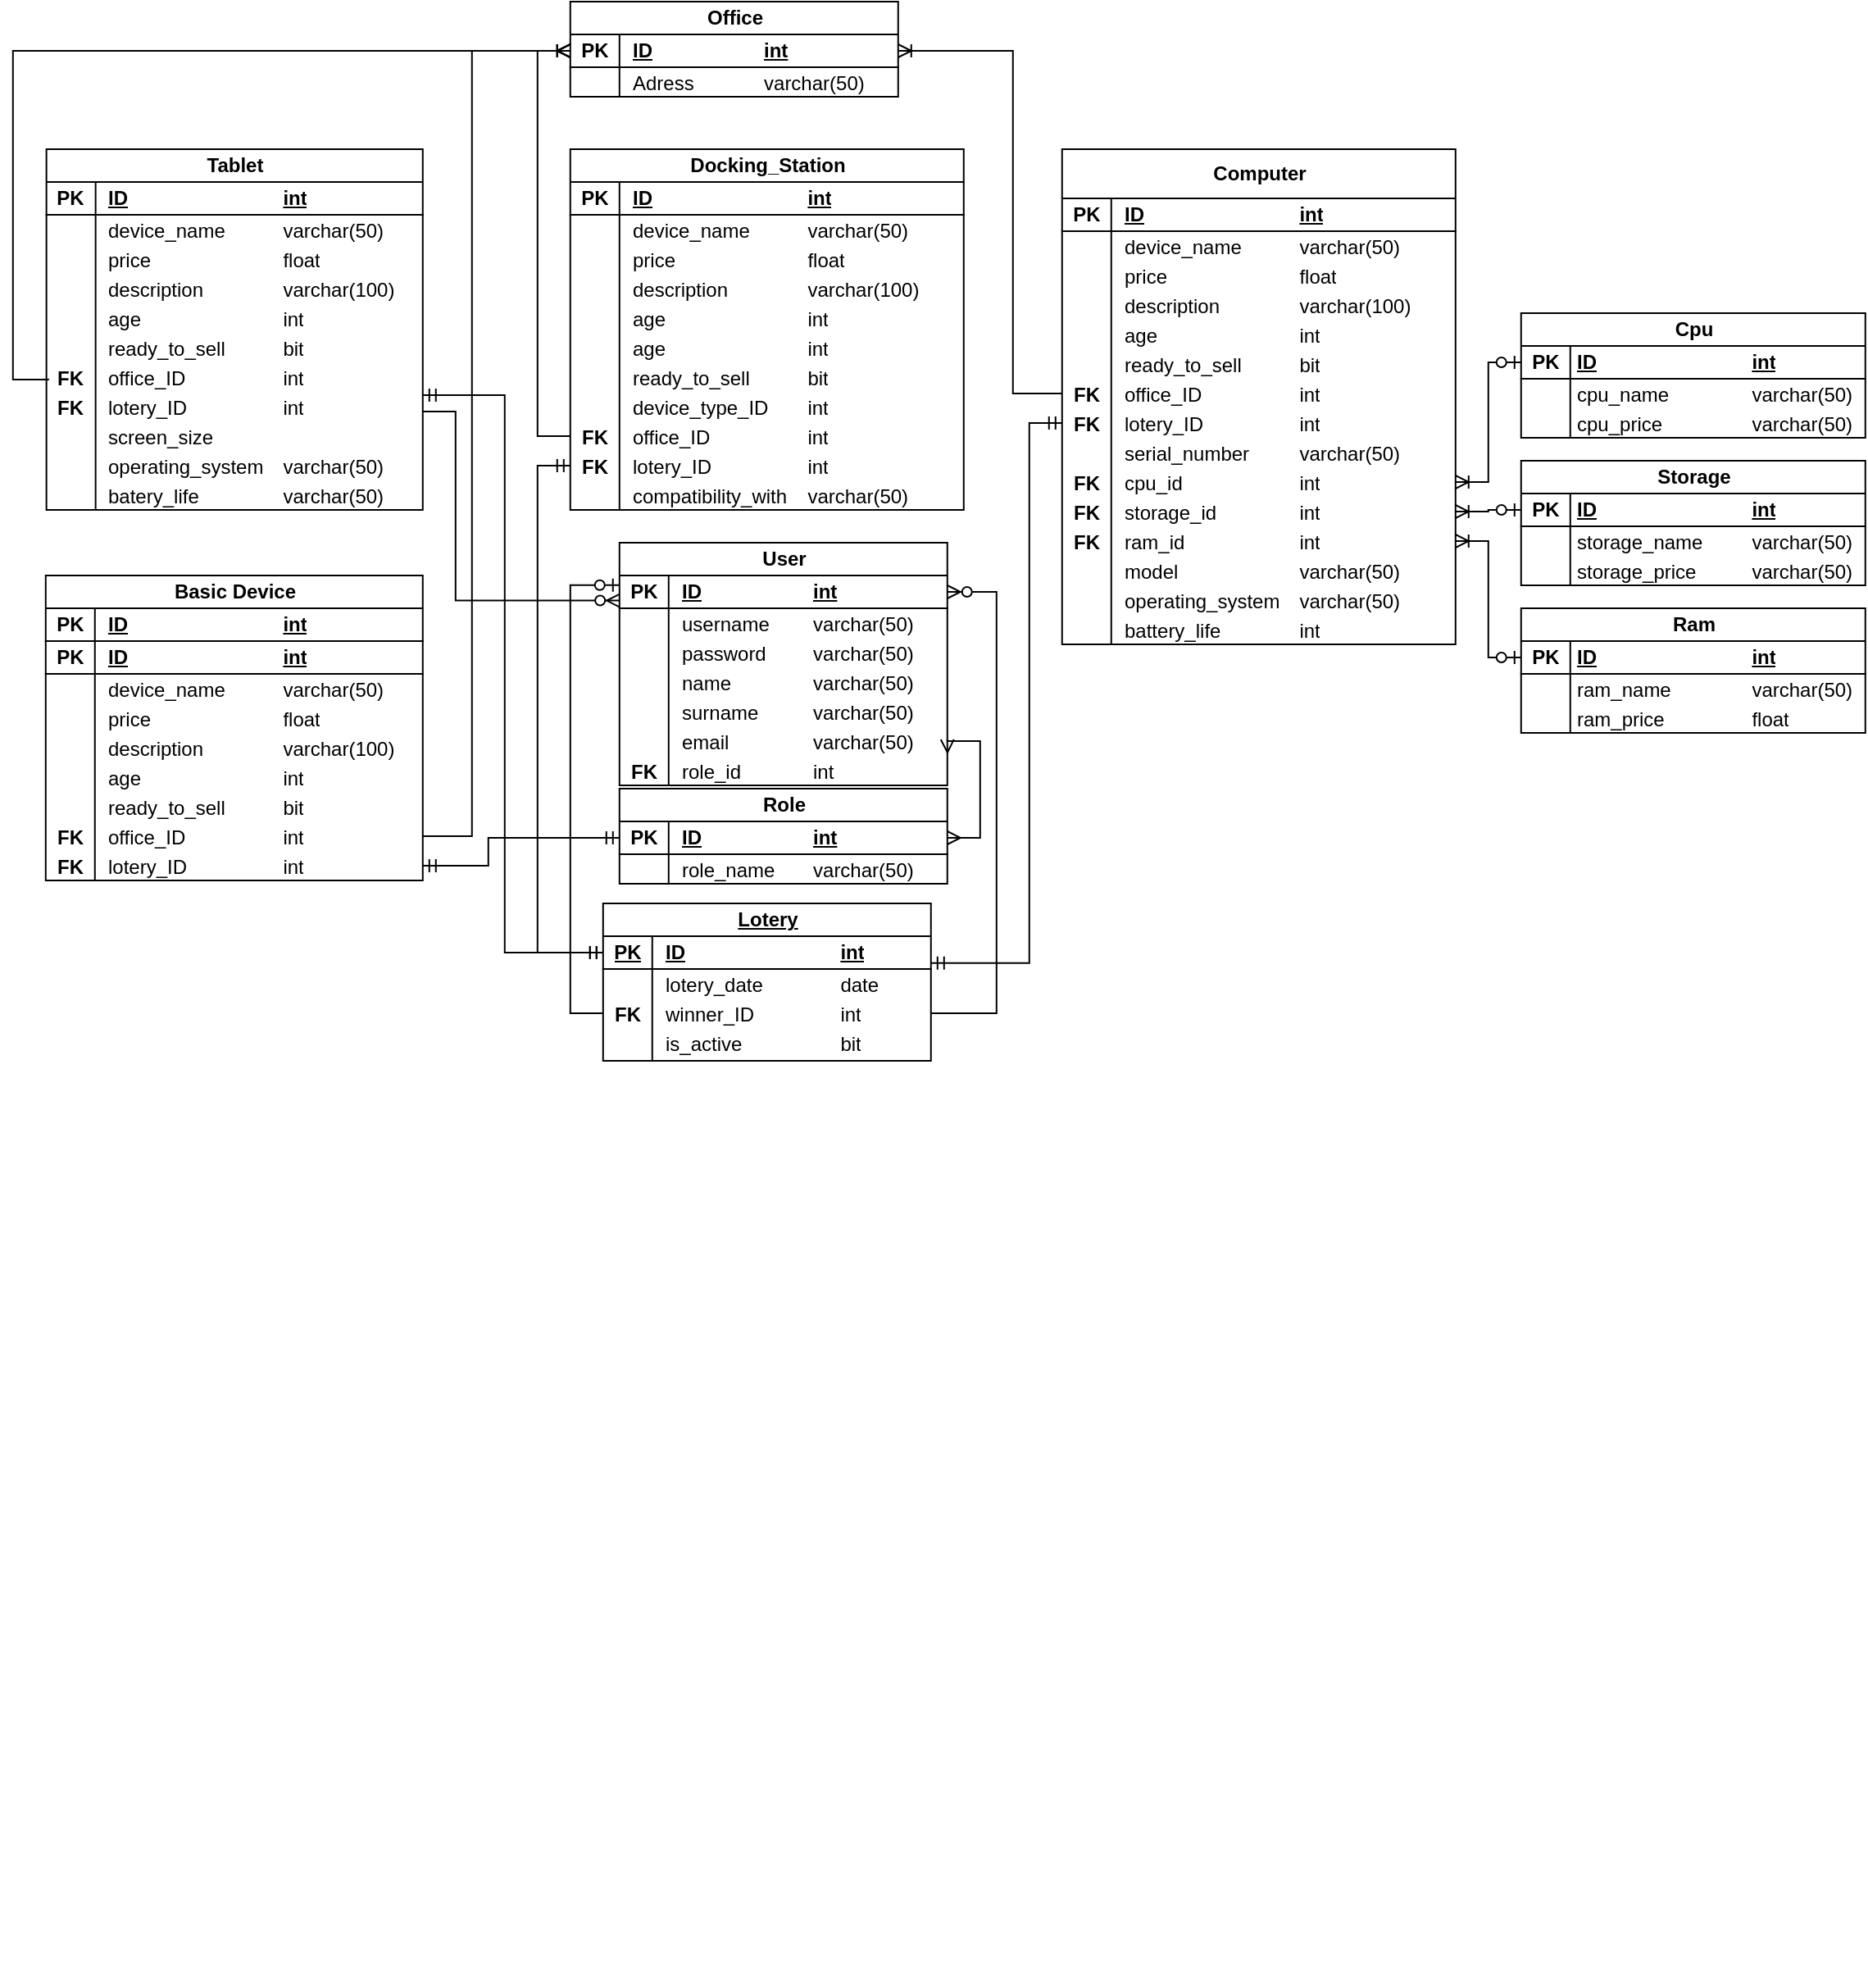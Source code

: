<mxfile version="22.1.3" type="device">
  <diagram id="R2lEEEUBdFMjLlhIrx00" name="Page-1">
    <mxGraphModel dx="1566" dy="1997" grid="0" gridSize="10" guides="1" tooltips="1" connect="1" arrows="0" fold="1" page="0" pageScale="1" pageWidth="850" pageHeight="1100" math="0" shadow="0" extFonts="Permanent Marker^https://fonts.googleapis.com/css?family=Permanent+Marker">
      <root>
        <mxCell id="0" />
        <mxCell id="1" parent="0" />
        <mxCell id="rhtYqysaW0aNV2xuzC4e-56" value="Basic Device" style="shape=table;startSize=20;container=1;collapsible=0;childLayout=tableLayout;fixedRows=1;rowLines=0;fontStyle=1;align=center;resizeLast=1;html=1;" parent="1" vertex="1">
          <mxGeometry x="99.89" y="-690" width="230" height="186" as="geometry" />
        </mxCell>
        <mxCell id="rhtYqysaW0aNV2xuzC4e-57" value="" style="shape=tableRow;horizontal=0;startSize=0;swimlaneHead=0;swimlaneBody=0;fillColor=none;collapsible=0;dropTarget=0;points=[[0,0.5],[1,0.5]];portConstraint=eastwest;top=0;left=0;right=0;bottom=1;" parent="rhtYqysaW0aNV2xuzC4e-56" vertex="1">
          <mxGeometry y="20" width="230" height="20" as="geometry" />
        </mxCell>
        <mxCell id="rhtYqysaW0aNV2xuzC4e-58" value="PK" style="shape=partialRectangle;connectable=0;fillColor=none;top=0;left=0;bottom=0;right=0;fontStyle=1;overflow=hidden;whiteSpace=wrap;html=1;" parent="rhtYqysaW0aNV2xuzC4e-57" vertex="1">
          <mxGeometry width="30" height="20" as="geometry">
            <mxRectangle width="30" height="20" as="alternateBounds" />
          </mxGeometry>
        </mxCell>
        <mxCell id="rhtYqysaW0aNV2xuzC4e-59" value="ID&lt;span style=&quot;white-space: pre;&quot;&gt;&#x9;&lt;span style=&quot;white-space: pre;&quot;&gt;&#x9;&lt;/span&gt;&lt;span style=&quot;white-space: pre;&quot;&gt;&#x9;&lt;/span&gt;&lt;/span&gt;&lt;span style=&quot;white-space: pre;&quot;&gt;&#x9;&lt;/span&gt;int" style="shape=partialRectangle;connectable=0;fillColor=none;top=0;left=0;bottom=0;right=0;align=left;spacingLeft=6;fontStyle=5;overflow=hidden;whiteSpace=wrap;html=1;" parent="rhtYqysaW0aNV2xuzC4e-57" vertex="1">
          <mxGeometry x="30" width="200" height="20" as="geometry">
            <mxRectangle width="200" height="20" as="alternateBounds" />
          </mxGeometry>
        </mxCell>
        <mxCell id="vAC7IJOw3ES4bAPQWnyg-96" value="" style="shape=tableRow;horizontal=0;startSize=0;swimlaneHead=0;swimlaneBody=0;fillColor=none;collapsible=0;dropTarget=0;points=[[0,0.5],[1,0.5]];portConstraint=eastwest;top=0;left=0;right=0;bottom=1;" parent="rhtYqysaW0aNV2xuzC4e-56" vertex="1">
          <mxGeometry y="40" width="230" height="20" as="geometry" />
        </mxCell>
        <mxCell id="vAC7IJOw3ES4bAPQWnyg-97" value="PK" style="shape=partialRectangle;connectable=0;fillColor=none;top=0;left=0;bottom=0;right=0;fontStyle=1;overflow=hidden;whiteSpace=wrap;html=1;" parent="vAC7IJOw3ES4bAPQWnyg-96" vertex="1">
          <mxGeometry width="30" height="20" as="geometry">
            <mxRectangle width="30" height="20" as="alternateBounds" />
          </mxGeometry>
        </mxCell>
        <mxCell id="vAC7IJOw3ES4bAPQWnyg-98" value="ID&lt;span style=&quot;white-space: pre;&quot;&gt;&#x9;&lt;span style=&quot;white-space: pre;&quot;&gt;&#x9;&lt;/span&gt;&lt;span style=&quot;white-space: pre;&quot;&gt;&#x9;&lt;/span&gt;&lt;/span&gt;&lt;span style=&quot;white-space: pre;&quot;&gt;&#x9;&lt;/span&gt;int" style="shape=partialRectangle;connectable=0;fillColor=none;top=0;left=0;bottom=0;right=0;align=left;spacingLeft=6;fontStyle=5;overflow=hidden;whiteSpace=wrap;html=1;" parent="vAC7IJOw3ES4bAPQWnyg-96" vertex="1">
          <mxGeometry x="30" width="200" height="20" as="geometry">
            <mxRectangle width="200" height="20" as="alternateBounds" />
          </mxGeometry>
        </mxCell>
        <mxCell id="rhtYqysaW0aNV2xuzC4e-123" value="" style="shape=tableRow;horizontal=0;startSize=0;swimlaneHead=0;swimlaneBody=0;fillColor=none;collapsible=0;dropTarget=0;points=[[0,0.5],[1,0.5]];portConstraint=eastwest;top=0;left=0;right=0;bottom=0;" parent="rhtYqysaW0aNV2xuzC4e-56" vertex="1">
          <mxGeometry y="60" width="230" height="18" as="geometry" />
        </mxCell>
        <mxCell id="rhtYqysaW0aNV2xuzC4e-124" value="" style="shape=partialRectangle;connectable=0;fillColor=none;top=0;left=0;bottom=0;right=0;editable=1;overflow=hidden;whiteSpace=wrap;html=1;" parent="rhtYqysaW0aNV2xuzC4e-123" vertex="1">
          <mxGeometry width="30" height="18" as="geometry">
            <mxRectangle width="30" height="18" as="alternateBounds" />
          </mxGeometry>
        </mxCell>
        <mxCell id="rhtYqysaW0aNV2xuzC4e-125" value="device_name&lt;span style=&quot;white-space: pre;&quot;&gt;&#x9;&lt;/span&gt;&lt;span style=&quot;white-space: pre;&quot;&gt;&#x9;&lt;/span&gt;varchar(50)" style="shape=partialRectangle;connectable=0;fillColor=none;top=0;left=0;bottom=0;right=0;align=left;spacingLeft=6;overflow=hidden;whiteSpace=wrap;html=1;" parent="rhtYqysaW0aNV2xuzC4e-123" vertex="1">
          <mxGeometry x="30" width="200" height="18" as="geometry">
            <mxRectangle width="200" height="18" as="alternateBounds" />
          </mxGeometry>
        </mxCell>
        <mxCell id="rhtYqysaW0aNV2xuzC4e-63" value="" style="shape=tableRow;horizontal=0;startSize=0;swimlaneHead=0;swimlaneBody=0;fillColor=none;collapsible=0;dropTarget=0;points=[[0,0.5],[1,0.5]];portConstraint=eastwest;top=0;left=0;right=0;bottom=0;" parent="rhtYqysaW0aNV2xuzC4e-56" vertex="1">
          <mxGeometry y="78" width="230" height="18" as="geometry" />
        </mxCell>
        <mxCell id="rhtYqysaW0aNV2xuzC4e-64" value="" style="shape=partialRectangle;connectable=0;fillColor=none;top=0;left=0;bottom=0;right=0;editable=1;overflow=hidden;whiteSpace=wrap;html=1;" parent="rhtYqysaW0aNV2xuzC4e-63" vertex="1">
          <mxGeometry width="30" height="18" as="geometry">
            <mxRectangle width="30" height="18" as="alternateBounds" />
          </mxGeometry>
        </mxCell>
        <mxCell id="rhtYqysaW0aNV2xuzC4e-65" value="price&lt;span style=&quot;white-space: pre;&quot;&gt;&#x9;&lt;/span&gt;&lt;span style=&quot;white-space: pre;&quot;&gt;&#x9;&lt;/span&gt;&lt;span style=&quot;white-space: pre;&quot;&gt;&#x9;&lt;/span&gt;float" style="shape=partialRectangle;connectable=0;fillColor=none;top=0;left=0;bottom=0;right=0;align=left;spacingLeft=6;overflow=hidden;whiteSpace=wrap;html=1;" parent="rhtYqysaW0aNV2xuzC4e-63" vertex="1">
          <mxGeometry x="30" width="200" height="18" as="geometry">
            <mxRectangle width="200" height="18" as="alternateBounds" />
          </mxGeometry>
        </mxCell>
        <mxCell id="rhtYqysaW0aNV2xuzC4e-66" value="" style="shape=tableRow;horizontal=0;startSize=0;swimlaneHead=0;swimlaneBody=0;fillColor=none;collapsible=0;dropTarget=0;points=[[0,0.5],[1,0.5]];portConstraint=eastwest;top=0;left=0;right=0;bottom=0;" parent="rhtYqysaW0aNV2xuzC4e-56" vertex="1">
          <mxGeometry y="96" width="230" height="18" as="geometry" />
        </mxCell>
        <mxCell id="rhtYqysaW0aNV2xuzC4e-67" value="" style="shape=partialRectangle;connectable=0;fillColor=none;top=0;left=0;bottom=0;right=0;editable=1;overflow=hidden;whiteSpace=wrap;html=1;" parent="rhtYqysaW0aNV2xuzC4e-66" vertex="1">
          <mxGeometry width="30" height="18" as="geometry">
            <mxRectangle width="30" height="18" as="alternateBounds" />
          </mxGeometry>
        </mxCell>
        <mxCell id="rhtYqysaW0aNV2xuzC4e-68" value="description&lt;span style=&quot;white-space: pre;&quot;&gt;&#x9;&lt;/span&gt;&lt;span style=&quot;white-space: pre;&quot;&gt;&#x9;&lt;/span&gt;varchar(100)" style="shape=partialRectangle;connectable=0;fillColor=none;top=0;left=0;bottom=0;right=0;align=left;spacingLeft=6;overflow=hidden;whiteSpace=wrap;html=1;" parent="rhtYqysaW0aNV2xuzC4e-66" vertex="1">
          <mxGeometry x="30" width="200" height="18" as="geometry">
            <mxRectangle width="200" height="18" as="alternateBounds" />
          </mxGeometry>
        </mxCell>
        <mxCell id="rhtYqysaW0aNV2xuzC4e-101" value="" style="shape=tableRow;horizontal=0;startSize=0;swimlaneHead=0;swimlaneBody=0;fillColor=none;collapsible=0;dropTarget=0;points=[[0,0.5],[1,0.5]];portConstraint=eastwest;top=0;left=0;right=0;bottom=0;" parent="rhtYqysaW0aNV2xuzC4e-56" vertex="1">
          <mxGeometry y="114" width="230" height="18" as="geometry" />
        </mxCell>
        <mxCell id="rhtYqysaW0aNV2xuzC4e-102" value="" style="shape=partialRectangle;connectable=0;fillColor=none;top=0;left=0;bottom=0;right=0;editable=1;overflow=hidden;whiteSpace=wrap;html=1;" parent="rhtYqysaW0aNV2xuzC4e-101" vertex="1">
          <mxGeometry width="30" height="18" as="geometry">
            <mxRectangle width="30" height="18" as="alternateBounds" />
          </mxGeometry>
        </mxCell>
        <mxCell id="rhtYqysaW0aNV2xuzC4e-103" value="age&lt;span style=&quot;white-space: pre;&quot;&gt;&#x9;&lt;/span&gt;&lt;span style=&quot;white-space: pre;&quot;&gt;&#x9;&lt;/span&gt;&lt;span style=&quot;white-space: pre;&quot;&gt;&#x9;&lt;/span&gt;&lt;span style=&quot;white-space: pre;&quot;&gt;&#x9;&lt;/span&gt;int" style="shape=partialRectangle;connectable=0;fillColor=none;top=0;left=0;bottom=0;right=0;align=left;spacingLeft=6;overflow=hidden;whiteSpace=wrap;html=1;" parent="rhtYqysaW0aNV2xuzC4e-101" vertex="1">
          <mxGeometry x="30" width="200" height="18" as="geometry">
            <mxRectangle width="200" height="18" as="alternateBounds" />
          </mxGeometry>
        </mxCell>
        <mxCell id="rhtYqysaW0aNV2xuzC4e-69" value="" style="shape=tableRow;horizontal=0;startSize=0;swimlaneHead=0;swimlaneBody=0;fillColor=none;collapsible=0;dropTarget=0;points=[[0,0.5],[1,0.5]];portConstraint=eastwest;top=0;left=0;right=0;bottom=0;" parent="rhtYqysaW0aNV2xuzC4e-56" vertex="1">
          <mxGeometry y="132" width="230" height="18" as="geometry" />
        </mxCell>
        <mxCell id="rhtYqysaW0aNV2xuzC4e-70" value="" style="shape=partialRectangle;connectable=0;fillColor=none;top=0;left=0;bottom=0;right=0;editable=1;overflow=hidden;whiteSpace=wrap;html=1;" parent="rhtYqysaW0aNV2xuzC4e-69" vertex="1">
          <mxGeometry width="30" height="18" as="geometry">
            <mxRectangle width="30" height="18" as="alternateBounds" />
          </mxGeometry>
        </mxCell>
        <mxCell id="rhtYqysaW0aNV2xuzC4e-71" value="ready_to_sell&lt;span style=&quot;white-space: pre;&quot;&gt;&#x9;&lt;/span&gt;&lt;span style=&quot;white-space: pre;&quot;&gt;&#x9;&lt;/span&gt;bit" style="shape=partialRectangle;connectable=0;fillColor=none;top=0;left=0;bottom=0;right=0;align=left;spacingLeft=6;overflow=hidden;whiteSpace=wrap;html=1;" parent="rhtYqysaW0aNV2xuzC4e-69" vertex="1">
          <mxGeometry x="30" width="200" height="18" as="geometry">
            <mxRectangle width="200" height="18" as="alternateBounds" />
          </mxGeometry>
        </mxCell>
        <mxCell id="pV-Evp07mmvemtxAsMJC-1" value="" style="shape=tableRow;horizontal=0;startSize=0;swimlaneHead=0;swimlaneBody=0;fillColor=none;collapsible=0;dropTarget=0;points=[[0,0.5],[1,0.5]];portConstraint=eastwest;top=0;left=0;right=0;bottom=0;" parent="rhtYqysaW0aNV2xuzC4e-56" vertex="1">
          <mxGeometry y="150" width="230" height="18" as="geometry" />
        </mxCell>
        <mxCell id="pV-Evp07mmvemtxAsMJC-2" value="&lt;b&gt;FK&lt;/b&gt;" style="shape=partialRectangle;connectable=0;fillColor=none;top=0;left=0;bottom=0;right=0;editable=1;overflow=hidden;whiteSpace=wrap;html=1;" parent="pV-Evp07mmvemtxAsMJC-1" vertex="1">
          <mxGeometry width="30" height="18" as="geometry">
            <mxRectangle width="30" height="18" as="alternateBounds" />
          </mxGeometry>
        </mxCell>
        <mxCell id="pV-Evp07mmvemtxAsMJC-3" value="office_ID&lt;span style=&quot;white-space: pre;&quot;&gt;&#x9;&lt;/span&gt;&lt;span style=&quot;white-space: pre;&quot;&gt;&#x9;&lt;span style=&quot;white-space: pre;&quot;&gt;&#x9;&lt;/span&gt;&lt;/span&gt;int" style="shape=partialRectangle;connectable=0;fillColor=none;top=0;left=0;bottom=0;right=0;align=left;spacingLeft=6;overflow=hidden;whiteSpace=wrap;html=1;" parent="pV-Evp07mmvemtxAsMJC-1" vertex="1">
          <mxGeometry x="30" width="200" height="18" as="geometry">
            <mxRectangle width="200" height="18" as="alternateBounds" />
          </mxGeometry>
        </mxCell>
        <mxCell id="A9cqV8SpBLSO6J9jR_oU-2" value="" style="shape=tableRow;horizontal=0;startSize=0;swimlaneHead=0;swimlaneBody=0;fillColor=none;collapsible=0;dropTarget=0;points=[[0,0.5],[1,0.5]];portConstraint=eastwest;top=0;left=0;right=0;bottom=0;" parent="rhtYqysaW0aNV2xuzC4e-56" vertex="1">
          <mxGeometry y="168" width="230" height="18" as="geometry" />
        </mxCell>
        <mxCell id="A9cqV8SpBLSO6J9jR_oU-3" value="&lt;b&gt;FK&lt;/b&gt;" style="shape=partialRectangle;connectable=0;fillColor=none;top=0;left=0;bottom=0;right=0;editable=1;overflow=hidden;whiteSpace=wrap;html=1;" parent="A9cqV8SpBLSO6J9jR_oU-2" vertex="1">
          <mxGeometry width="30" height="18" as="geometry">
            <mxRectangle width="30" height="18" as="alternateBounds" />
          </mxGeometry>
        </mxCell>
        <mxCell id="A9cqV8SpBLSO6J9jR_oU-4" value="lotery_ID&lt;span style=&quot;white-space: pre;&quot;&gt;&#x9;&lt;/span&gt;&lt;span style=&quot;white-space: pre;&quot;&gt;&#x9;&lt;span style=&quot;white-space: pre;&quot;&gt;&#x9;&lt;/span&gt;&lt;/span&gt;int" style="shape=partialRectangle;connectable=0;fillColor=none;top=0;left=0;bottom=0;right=0;align=left;spacingLeft=6;overflow=hidden;whiteSpace=wrap;html=1;" parent="A9cqV8SpBLSO6J9jR_oU-2" vertex="1">
          <mxGeometry x="30" width="200" height="18" as="geometry">
            <mxRectangle width="200" height="18" as="alternateBounds" />
          </mxGeometry>
        </mxCell>
        <mxCell id="rhtYqysaW0aNV2xuzC4e-142" value="Storage" style="shape=table;startSize=20;container=1;collapsible=0;childLayout=tableLayout;fixedRows=1;rowLines=0;fontStyle=1;align=center;resizeLast=1;html=1;" parent="1" vertex="1">
          <mxGeometry x="999.89" y="-760" width="210" height="76" as="geometry" />
        </mxCell>
        <mxCell id="rhtYqysaW0aNV2xuzC4e-143" value="" style="shape=tableRow;horizontal=0;startSize=0;swimlaneHead=0;swimlaneBody=0;fillColor=none;collapsible=0;dropTarget=0;points=[[0,0.5],[1,0.5]];portConstraint=eastwest;top=0;left=0;right=0;bottom=1;" parent="rhtYqysaW0aNV2xuzC4e-142" vertex="1">
          <mxGeometry y="20" width="210" height="20" as="geometry" />
        </mxCell>
        <mxCell id="rhtYqysaW0aNV2xuzC4e-144" value="PK" style="shape=partialRectangle;connectable=0;fillColor=none;top=0;left=0;bottom=0;right=0;fontStyle=1;overflow=hidden;whiteSpace=wrap;html=1;" parent="rhtYqysaW0aNV2xuzC4e-143" vertex="1">
          <mxGeometry width="30" height="20" as="geometry">
            <mxRectangle width="30" height="20" as="alternateBounds" />
          </mxGeometry>
        </mxCell>
        <mxCell id="rhtYqysaW0aNV2xuzC4e-145" value="ID&lt;span style=&quot;white-space: pre;&quot;&gt;&#x9;&lt;/span&gt;&lt;span style=&quot;white-space: pre;&quot;&gt;&#x9;&lt;/span&gt;&lt;span style=&quot;white-space: pre;&quot;&gt;&#x9;&lt;span style=&quot;white-space: pre;&quot;&gt;&#x9;&lt;/span&gt;&lt;/span&gt;int" style="shape=partialRectangle;connectable=0;fillColor=none;top=0;left=0;bottom=0;right=0;align=left;spacingLeft=2;fontStyle=5;overflow=hidden;whiteSpace=wrap;html=1;" parent="rhtYqysaW0aNV2xuzC4e-143" vertex="1">
          <mxGeometry x="30" width="180" height="20" as="geometry">
            <mxRectangle width="180" height="20" as="alternateBounds" />
          </mxGeometry>
        </mxCell>
        <mxCell id="rhtYqysaW0aNV2xuzC4e-146" value="" style="shape=tableRow;horizontal=0;startSize=0;swimlaneHead=0;swimlaneBody=0;fillColor=none;collapsible=0;dropTarget=0;points=[[0,0.5],[1,0.5]];portConstraint=eastwest;top=0;left=0;right=0;bottom=0;" parent="rhtYqysaW0aNV2xuzC4e-142" vertex="1">
          <mxGeometry y="40" width="210" height="18" as="geometry" />
        </mxCell>
        <mxCell id="rhtYqysaW0aNV2xuzC4e-147" value="" style="shape=partialRectangle;connectable=0;fillColor=none;top=0;left=0;bottom=0;right=0;editable=1;overflow=hidden;whiteSpace=wrap;html=1;" parent="rhtYqysaW0aNV2xuzC4e-146" vertex="1">
          <mxGeometry width="30" height="18" as="geometry">
            <mxRectangle width="30" height="18" as="alternateBounds" />
          </mxGeometry>
        </mxCell>
        <mxCell id="rhtYqysaW0aNV2xuzC4e-148" value="storage_name&lt;span style=&quot;white-space: pre;&quot;&gt;&#x9;&lt;span style=&quot;white-space: pre;&quot;&gt;&#x9;&lt;/span&gt;&lt;/span&gt;varchar(50)" style="shape=partialRectangle;connectable=0;fillColor=none;top=0;left=0;bottom=0;right=0;align=left;spacingLeft=2;overflow=hidden;whiteSpace=wrap;html=1;" parent="rhtYqysaW0aNV2xuzC4e-146" vertex="1">
          <mxGeometry x="30" width="180" height="18" as="geometry">
            <mxRectangle width="180" height="18" as="alternateBounds" />
          </mxGeometry>
        </mxCell>
        <mxCell id="rhtYqysaW0aNV2xuzC4e-149" value="" style="shape=tableRow;horizontal=0;startSize=0;swimlaneHead=0;swimlaneBody=0;fillColor=none;collapsible=0;dropTarget=0;points=[[0,0.5],[1,0.5]];portConstraint=eastwest;top=0;left=0;right=0;bottom=0;" parent="rhtYqysaW0aNV2xuzC4e-142" vertex="1">
          <mxGeometry y="58" width="210" height="18" as="geometry" />
        </mxCell>
        <mxCell id="rhtYqysaW0aNV2xuzC4e-150" value="" style="shape=partialRectangle;connectable=0;fillColor=none;top=0;left=0;bottom=0;right=0;editable=1;overflow=hidden;whiteSpace=wrap;html=1;" parent="rhtYqysaW0aNV2xuzC4e-149" vertex="1">
          <mxGeometry width="30" height="18" as="geometry">
            <mxRectangle width="30" height="18" as="alternateBounds" />
          </mxGeometry>
        </mxCell>
        <mxCell id="rhtYqysaW0aNV2xuzC4e-151" value="storage_price&lt;span style=&quot;white-space: pre;&quot;&gt;&#x9;&lt;span style=&quot;white-space: pre;&quot;&gt;&#x9;&lt;/span&gt;&lt;/span&gt;varchar(50)" style="shape=partialRectangle;connectable=0;fillColor=none;top=0;left=0;bottom=0;right=0;align=left;spacingLeft=2;overflow=hidden;whiteSpace=wrap;html=1;" parent="rhtYqysaW0aNV2xuzC4e-149" vertex="1">
          <mxGeometry x="30" width="180" height="18" as="geometry">
            <mxRectangle width="180" height="18" as="alternateBounds" />
          </mxGeometry>
        </mxCell>
        <mxCell id="rhtYqysaW0aNV2xuzC4e-152" value="Ram" style="shape=table;startSize=20;container=1;collapsible=0;childLayout=tableLayout;fixedRows=1;rowLines=0;fontStyle=1;align=center;resizeLast=1;html=1;" parent="1" vertex="1">
          <mxGeometry x="999.89" y="-670" width="210" height="76" as="geometry" />
        </mxCell>
        <mxCell id="rhtYqysaW0aNV2xuzC4e-153" value="" style="shape=tableRow;horizontal=0;startSize=0;swimlaneHead=0;swimlaneBody=0;fillColor=none;collapsible=0;dropTarget=0;points=[[0,0.5],[1,0.5]];portConstraint=eastwest;top=0;left=0;right=0;bottom=1;" parent="rhtYqysaW0aNV2xuzC4e-152" vertex="1">
          <mxGeometry y="20" width="210" height="20" as="geometry" />
        </mxCell>
        <mxCell id="rhtYqysaW0aNV2xuzC4e-154" value="PK" style="shape=partialRectangle;connectable=0;fillColor=none;top=0;left=0;bottom=0;right=0;fontStyle=1;overflow=hidden;whiteSpace=wrap;html=1;" parent="rhtYqysaW0aNV2xuzC4e-153" vertex="1">
          <mxGeometry width="30" height="20" as="geometry">
            <mxRectangle width="30" height="20" as="alternateBounds" />
          </mxGeometry>
        </mxCell>
        <mxCell id="rhtYqysaW0aNV2xuzC4e-155" value="ID&lt;span style=&quot;white-space: pre;&quot;&gt;&#x9;&lt;/span&gt;&lt;span style=&quot;white-space: pre;&quot;&gt;&#x9;&lt;/span&gt;&lt;span style=&quot;white-space: pre;&quot;&gt;&#x9;&lt;span style=&quot;white-space: pre;&quot;&gt;&#x9;&lt;/span&gt;&lt;/span&gt;int" style="shape=partialRectangle;connectable=0;fillColor=none;top=0;left=0;bottom=0;right=0;align=left;spacingLeft=2;fontStyle=5;overflow=hidden;whiteSpace=wrap;html=1;" parent="rhtYqysaW0aNV2xuzC4e-153" vertex="1">
          <mxGeometry x="30" width="180" height="20" as="geometry">
            <mxRectangle width="180" height="20" as="alternateBounds" />
          </mxGeometry>
        </mxCell>
        <mxCell id="rhtYqysaW0aNV2xuzC4e-156" value="" style="shape=tableRow;horizontal=0;startSize=0;swimlaneHead=0;swimlaneBody=0;fillColor=none;collapsible=0;dropTarget=0;points=[[0,0.5],[1,0.5]];portConstraint=eastwest;top=0;left=0;right=0;bottom=0;" parent="rhtYqysaW0aNV2xuzC4e-152" vertex="1">
          <mxGeometry y="40" width="210" height="18" as="geometry" />
        </mxCell>
        <mxCell id="rhtYqysaW0aNV2xuzC4e-157" value="" style="shape=partialRectangle;connectable=0;fillColor=none;top=0;left=0;bottom=0;right=0;editable=1;overflow=hidden;whiteSpace=wrap;html=1;" parent="rhtYqysaW0aNV2xuzC4e-156" vertex="1">
          <mxGeometry width="30" height="18" as="geometry">
            <mxRectangle width="30" height="18" as="alternateBounds" />
          </mxGeometry>
        </mxCell>
        <mxCell id="rhtYqysaW0aNV2xuzC4e-158" value="ram_name&lt;span style=&quot;white-space: pre;&quot;&gt;&#x9;&lt;span style=&quot;white-space: pre;&quot;&gt;&#x9;&lt;/span&gt;&lt;/span&gt;varchar(50)" style="shape=partialRectangle;connectable=0;fillColor=none;top=0;left=0;bottom=0;right=0;align=left;spacingLeft=2;overflow=hidden;whiteSpace=wrap;html=1;" parent="rhtYqysaW0aNV2xuzC4e-156" vertex="1">
          <mxGeometry x="30" width="180" height="18" as="geometry">
            <mxRectangle width="180" height="18" as="alternateBounds" />
          </mxGeometry>
        </mxCell>
        <mxCell id="rhtYqysaW0aNV2xuzC4e-159" value="" style="shape=tableRow;horizontal=0;startSize=0;swimlaneHead=0;swimlaneBody=0;fillColor=none;collapsible=0;dropTarget=0;points=[[0,0.5],[1,0.5]];portConstraint=eastwest;top=0;left=0;right=0;bottom=0;" parent="rhtYqysaW0aNV2xuzC4e-152" vertex="1">
          <mxGeometry y="58" width="210" height="18" as="geometry" />
        </mxCell>
        <mxCell id="rhtYqysaW0aNV2xuzC4e-160" value="" style="shape=partialRectangle;connectable=0;fillColor=none;top=0;left=0;bottom=0;right=0;editable=1;overflow=hidden;whiteSpace=wrap;html=1;" parent="rhtYqysaW0aNV2xuzC4e-159" vertex="1">
          <mxGeometry width="30" height="18" as="geometry">
            <mxRectangle width="30" height="18" as="alternateBounds" />
          </mxGeometry>
        </mxCell>
        <mxCell id="rhtYqysaW0aNV2xuzC4e-161" value="ram_price&lt;span style=&quot;white-space: pre;&quot;&gt;&#x9;&lt;span style=&quot;white-space: pre;&quot;&gt;&#x9;&lt;/span&gt;&lt;/span&gt;float" style="shape=partialRectangle;connectable=0;fillColor=none;top=0;left=0;bottom=0;right=0;align=left;spacingLeft=2;overflow=hidden;whiteSpace=wrap;html=1;" parent="rhtYqysaW0aNV2xuzC4e-159" vertex="1">
          <mxGeometry x="30" width="180" height="18" as="geometry">
            <mxRectangle width="180" height="18" as="alternateBounds" />
          </mxGeometry>
        </mxCell>
        <mxCell id="rhtYqysaW0aNV2xuzC4e-182" value="" style="edgeStyle=orthogonalEdgeStyle;fontSize=12;html=1;endArrow=ERmany;startArrow=ERmany;rounded=0;elbow=vertical;exitX=1;exitY=0.5;exitDx=0;exitDy=0;" parent="1" source="rhtYqysaW0aNV2xuzC4e-25" edge="1">
          <mxGeometry width="100" height="100" relative="1" as="geometry">
            <mxPoint x="899.89" y="-515" as="sourcePoint" />
            <mxPoint x="649.89" y="-590" as="targetPoint" />
            <Array as="points">
              <mxPoint x="669.89" y="-530" />
              <mxPoint x="669.89" y="-589" />
              <mxPoint x="649.89" y="-589" />
            </Array>
          </mxGeometry>
        </mxCell>
        <mxCell id="EUteFAguwHEmxr4Av9a_-1" value="" style="shape=partialRectangle;connectable=0;fillColor=none;top=0;left=0;bottom=0;right=0;align=left;spacingLeft=6;fontStyle=5;overflow=hidden;whiteSpace=wrap;html=1;" parent="1" vertex="1">
          <mxGeometry x="320" y="140" width="90" height="30" as="geometry">
            <mxRectangle width="210" height="30" as="alternateBounds" />
          </mxGeometry>
        </mxCell>
        <mxCell id="rhtYqysaW0aNV2xuzC4e-24" value="Role" style="shape=table;startSize=20;container=1;collapsible=0;childLayout=tableLayout;fixedRows=1;rowLines=0;fontStyle=1;align=center;resizeLast=1;html=1;" parent="1" vertex="1">
          <mxGeometry x="449.89" y="-560" width="200" height="58" as="geometry" />
        </mxCell>
        <mxCell id="rhtYqysaW0aNV2xuzC4e-25" value="" style="shape=tableRow;horizontal=0;startSize=0;swimlaneHead=0;swimlaneBody=0;fillColor=none;collapsible=0;dropTarget=0;points=[[0,0.5],[1,0.5]];portConstraint=eastwest;top=0;left=0;right=0;bottom=1;" parent="rhtYqysaW0aNV2xuzC4e-24" vertex="1">
          <mxGeometry y="20" width="200" height="20" as="geometry" />
        </mxCell>
        <mxCell id="rhtYqysaW0aNV2xuzC4e-26" value="PK" style="shape=partialRectangle;connectable=0;fillColor=none;top=0;left=0;bottom=0;right=0;fontStyle=1;overflow=hidden;whiteSpace=wrap;html=1;" parent="rhtYqysaW0aNV2xuzC4e-25" vertex="1">
          <mxGeometry width="30" height="20" as="geometry">
            <mxRectangle width="30" height="20" as="alternateBounds" />
          </mxGeometry>
        </mxCell>
        <mxCell id="rhtYqysaW0aNV2xuzC4e-27" value="ID&lt;span style=&quot;white-space: pre;&quot;&gt;&#x9;&lt;/span&gt;&lt;span style=&quot;white-space: pre;&quot;&gt;&#x9;&lt;/span&gt;&lt;span style=&quot;white-space: pre;&quot;&gt;&#x9;&lt;/span&gt;int" style="shape=partialRectangle;connectable=0;fillColor=none;top=0;left=0;bottom=0;right=0;align=left;spacingLeft=6;fontStyle=5;overflow=hidden;whiteSpace=wrap;html=1;" parent="rhtYqysaW0aNV2xuzC4e-25" vertex="1">
          <mxGeometry x="30" width="170" height="20" as="geometry">
            <mxRectangle width="170" height="20" as="alternateBounds" />
          </mxGeometry>
        </mxCell>
        <mxCell id="rhtYqysaW0aNV2xuzC4e-28" value="" style="shape=tableRow;horizontal=0;startSize=0;swimlaneHead=0;swimlaneBody=0;fillColor=none;collapsible=0;dropTarget=0;points=[[0,0.5],[1,0.5]];portConstraint=eastwest;top=0;left=0;right=0;bottom=0;" parent="rhtYqysaW0aNV2xuzC4e-24" vertex="1">
          <mxGeometry y="40" width="200" height="18" as="geometry" />
        </mxCell>
        <mxCell id="rhtYqysaW0aNV2xuzC4e-29" value="" style="shape=partialRectangle;connectable=0;fillColor=none;top=0;left=0;bottom=0;right=0;editable=1;overflow=hidden;whiteSpace=wrap;html=1;" parent="rhtYqysaW0aNV2xuzC4e-28" vertex="1">
          <mxGeometry width="30" height="18" as="geometry">
            <mxRectangle width="30" height="18" as="alternateBounds" />
          </mxGeometry>
        </mxCell>
        <mxCell id="rhtYqysaW0aNV2xuzC4e-30" value="role_name&lt;span style=&quot;white-space: pre;&quot;&gt;&#x9;&lt;/span&gt;varchar(50)" style="shape=partialRectangle;connectable=0;fillColor=none;top=0;left=0;bottom=0;right=0;align=left;spacingLeft=6;overflow=hidden;whiteSpace=wrap;html=1;" parent="rhtYqysaW0aNV2xuzC4e-28" vertex="1">
          <mxGeometry x="30" width="170" height="18" as="geometry">
            <mxRectangle width="170" height="18" as="alternateBounds" />
          </mxGeometry>
        </mxCell>
        <mxCell id="pV-Evp07mmvemtxAsMJC-11" value="Office" style="shape=table;startSize=20;container=1;collapsible=0;childLayout=tableLayout;fixedRows=1;rowLines=0;fontStyle=1;align=center;resizeLast=1;html=1;" parent="1" vertex="1">
          <mxGeometry x="419.89" y="-1040" width="200" height="58" as="geometry" />
        </mxCell>
        <mxCell id="pV-Evp07mmvemtxAsMJC-12" value="" style="shape=tableRow;horizontal=0;startSize=0;swimlaneHead=0;swimlaneBody=0;fillColor=none;collapsible=0;dropTarget=0;points=[[0,0.5],[1,0.5]];portConstraint=eastwest;top=0;left=0;right=0;bottom=1;" parent="pV-Evp07mmvemtxAsMJC-11" vertex="1">
          <mxGeometry y="20" width="200" height="20" as="geometry" />
        </mxCell>
        <mxCell id="pV-Evp07mmvemtxAsMJC-13" value="PK" style="shape=partialRectangle;connectable=0;fillColor=none;top=0;left=0;bottom=0;right=0;fontStyle=1;overflow=hidden;whiteSpace=wrap;html=1;" parent="pV-Evp07mmvemtxAsMJC-12" vertex="1">
          <mxGeometry width="30" height="20" as="geometry">
            <mxRectangle width="30" height="20" as="alternateBounds" />
          </mxGeometry>
        </mxCell>
        <mxCell id="pV-Evp07mmvemtxAsMJC-14" value="ID&lt;span style=&quot;white-space: pre;&quot;&gt;&#x9;&lt;/span&gt;&lt;span style=&quot;white-space: pre;&quot;&gt;&#x9;&lt;/span&gt;&lt;span style=&quot;white-space: pre;&quot;&gt;&#x9;&lt;/span&gt;int" style="shape=partialRectangle;connectable=0;fillColor=none;top=0;left=0;bottom=0;right=0;align=left;spacingLeft=6;fontStyle=5;overflow=hidden;whiteSpace=wrap;html=1;" parent="pV-Evp07mmvemtxAsMJC-12" vertex="1">
          <mxGeometry x="30" width="170" height="20" as="geometry">
            <mxRectangle width="170" height="20" as="alternateBounds" />
          </mxGeometry>
        </mxCell>
        <mxCell id="pV-Evp07mmvemtxAsMJC-15" value="" style="shape=tableRow;horizontal=0;startSize=0;swimlaneHead=0;swimlaneBody=0;fillColor=none;collapsible=0;dropTarget=0;points=[[0,0.5],[1,0.5]];portConstraint=eastwest;top=0;left=0;right=0;bottom=0;fontSize=18;" parent="pV-Evp07mmvemtxAsMJC-11" vertex="1">
          <mxGeometry y="40" width="200" height="18" as="geometry" />
        </mxCell>
        <mxCell id="pV-Evp07mmvemtxAsMJC-16" value="" style="shape=partialRectangle;connectable=0;fillColor=none;top=0;left=0;bottom=0;right=0;editable=1;overflow=hidden;whiteSpace=wrap;html=1;" parent="pV-Evp07mmvemtxAsMJC-15" vertex="1">
          <mxGeometry width="30" height="18" as="geometry">
            <mxRectangle width="30" height="18" as="alternateBounds" />
          </mxGeometry>
        </mxCell>
        <mxCell id="pV-Evp07mmvemtxAsMJC-17" value="Adress&lt;span style=&quot;white-space: pre;&quot;&gt;&#x9;&lt;/span&gt;&lt;span style=&quot;white-space: pre;&quot;&gt;&#x9;&lt;/span&gt;varchar(50)" style="shape=partialRectangle;connectable=0;fillColor=none;top=0;left=0;bottom=0;right=0;align=left;spacingLeft=6;overflow=hidden;whiteSpace=wrap;html=1;" parent="pV-Evp07mmvemtxAsMJC-15" vertex="1">
          <mxGeometry x="30" width="170" height="18" as="geometry">
            <mxRectangle width="170" height="18" as="alternateBounds" />
          </mxGeometry>
        </mxCell>
        <mxCell id="iL8kvciCAE8nfBlT4CIH-17" value="Docking_Station" style="shape=table;startSize=20;container=1;collapsible=0;childLayout=tableLayout;fixedRows=1;rowLines=0;fontStyle=1;align=center;resizeLast=1;html=1;" parent="1" vertex="1">
          <mxGeometry x="419.89" y="-950" width="240" height="220" as="geometry" />
        </mxCell>
        <mxCell id="iL8kvciCAE8nfBlT4CIH-18" value="" style="shape=tableRow;horizontal=0;startSize=0;swimlaneHead=0;swimlaneBody=0;fillColor=none;collapsible=0;dropTarget=0;points=[[0,0.5],[1,0.5]];portConstraint=eastwest;top=0;left=0;right=0;bottom=1;" parent="iL8kvciCAE8nfBlT4CIH-17" vertex="1">
          <mxGeometry y="20" width="240" height="20" as="geometry" />
        </mxCell>
        <mxCell id="iL8kvciCAE8nfBlT4CIH-19" value="PK" style="shape=partialRectangle;connectable=0;fillColor=none;top=0;left=0;bottom=0;right=0;fontStyle=1;overflow=hidden;whiteSpace=wrap;html=1;" parent="iL8kvciCAE8nfBlT4CIH-18" vertex="1">
          <mxGeometry width="30" height="20" as="geometry">
            <mxRectangle width="30" height="20" as="alternateBounds" />
          </mxGeometry>
        </mxCell>
        <mxCell id="iL8kvciCAE8nfBlT4CIH-20" value="ID&lt;span style=&quot;white-space: pre;&quot;&gt;&#x9;&lt;span style=&quot;white-space: pre;&quot;&gt;&#x9;&lt;/span&gt;&lt;span style=&quot;white-space: pre;&quot;&gt;&#x9;&lt;/span&gt;&lt;/span&gt;&lt;span style=&quot;white-space: pre;&quot;&gt;&#x9;&lt;/span&gt;int" style="shape=partialRectangle;connectable=0;fillColor=none;top=0;left=0;bottom=0;right=0;align=left;spacingLeft=6;fontStyle=5;overflow=hidden;whiteSpace=wrap;html=1;" parent="iL8kvciCAE8nfBlT4CIH-18" vertex="1">
          <mxGeometry x="30" width="210" height="20" as="geometry">
            <mxRectangle width="210" height="20" as="alternateBounds" />
          </mxGeometry>
        </mxCell>
        <mxCell id="iL8kvciCAE8nfBlT4CIH-21" value="" style="shape=tableRow;horizontal=0;startSize=0;swimlaneHead=0;swimlaneBody=0;fillColor=none;collapsible=0;dropTarget=0;points=[[0,0.5],[1,0.5]];portConstraint=eastwest;top=0;left=0;right=0;bottom=0;" parent="iL8kvciCAE8nfBlT4CIH-17" vertex="1">
          <mxGeometry y="40" width="240" height="18" as="geometry" />
        </mxCell>
        <mxCell id="iL8kvciCAE8nfBlT4CIH-22" value="" style="shape=partialRectangle;connectable=0;fillColor=none;top=0;left=0;bottom=0;right=0;editable=1;overflow=hidden;whiteSpace=wrap;html=1;" parent="iL8kvciCAE8nfBlT4CIH-21" vertex="1">
          <mxGeometry width="30" height="18" as="geometry">
            <mxRectangle width="30" height="18" as="alternateBounds" />
          </mxGeometry>
        </mxCell>
        <mxCell id="iL8kvciCAE8nfBlT4CIH-23" value="device_name&lt;span style=&quot;white-space: pre;&quot;&gt;&#x9;&lt;/span&gt;&lt;span style=&quot;white-space: pre;&quot;&gt;&#x9;&lt;/span&gt;varchar(50)" style="shape=partialRectangle;connectable=0;fillColor=none;top=0;left=0;bottom=0;right=0;align=left;spacingLeft=6;overflow=hidden;whiteSpace=wrap;html=1;" parent="iL8kvciCAE8nfBlT4CIH-21" vertex="1">
          <mxGeometry x="30" width="210" height="18" as="geometry">
            <mxRectangle width="210" height="18" as="alternateBounds" />
          </mxGeometry>
        </mxCell>
        <mxCell id="iL8kvciCAE8nfBlT4CIH-24" value="" style="shape=tableRow;horizontal=0;startSize=0;swimlaneHead=0;swimlaneBody=0;fillColor=none;collapsible=0;dropTarget=0;points=[[0,0.5],[1,0.5]];portConstraint=eastwest;top=0;left=0;right=0;bottom=0;" parent="iL8kvciCAE8nfBlT4CIH-17" vertex="1">
          <mxGeometry y="58" width="240" height="18" as="geometry" />
        </mxCell>
        <mxCell id="iL8kvciCAE8nfBlT4CIH-25" value="" style="shape=partialRectangle;connectable=0;fillColor=none;top=0;left=0;bottom=0;right=0;editable=1;overflow=hidden;whiteSpace=wrap;html=1;" parent="iL8kvciCAE8nfBlT4CIH-24" vertex="1">
          <mxGeometry width="30" height="18" as="geometry">
            <mxRectangle width="30" height="18" as="alternateBounds" />
          </mxGeometry>
        </mxCell>
        <mxCell id="iL8kvciCAE8nfBlT4CIH-26" value="price&lt;span style=&quot;white-space: pre;&quot;&gt;&#x9;&lt;/span&gt;&lt;span style=&quot;white-space: pre;&quot;&gt;&#x9;&lt;/span&gt;&lt;span style=&quot;white-space: pre;&quot;&gt;&#x9;&lt;/span&gt;float" style="shape=partialRectangle;connectable=0;fillColor=none;top=0;left=0;bottom=0;right=0;align=left;spacingLeft=6;overflow=hidden;whiteSpace=wrap;html=1;" parent="iL8kvciCAE8nfBlT4CIH-24" vertex="1">
          <mxGeometry x="30" width="210" height="18" as="geometry">
            <mxRectangle width="210" height="18" as="alternateBounds" />
          </mxGeometry>
        </mxCell>
        <mxCell id="iL8kvciCAE8nfBlT4CIH-27" value="" style="shape=tableRow;horizontal=0;startSize=0;swimlaneHead=0;swimlaneBody=0;fillColor=none;collapsible=0;dropTarget=0;points=[[0,0.5],[1,0.5]];portConstraint=eastwest;top=0;left=0;right=0;bottom=0;" parent="iL8kvciCAE8nfBlT4CIH-17" vertex="1">
          <mxGeometry y="76" width="240" height="18" as="geometry" />
        </mxCell>
        <mxCell id="iL8kvciCAE8nfBlT4CIH-28" value="" style="shape=partialRectangle;connectable=0;fillColor=none;top=0;left=0;bottom=0;right=0;editable=1;overflow=hidden;whiteSpace=wrap;html=1;" parent="iL8kvciCAE8nfBlT4CIH-27" vertex="1">
          <mxGeometry width="30" height="18" as="geometry">
            <mxRectangle width="30" height="18" as="alternateBounds" />
          </mxGeometry>
        </mxCell>
        <mxCell id="iL8kvciCAE8nfBlT4CIH-29" value="description&lt;span style=&quot;white-space: pre;&quot;&gt;&#x9;&lt;/span&gt;&lt;span style=&quot;white-space: pre;&quot;&gt;&#x9;&lt;/span&gt;varchar(100)" style="shape=partialRectangle;connectable=0;fillColor=none;top=0;left=0;bottom=0;right=0;align=left;spacingLeft=6;overflow=hidden;whiteSpace=wrap;html=1;" parent="iL8kvciCAE8nfBlT4CIH-27" vertex="1">
          <mxGeometry x="30" width="210" height="18" as="geometry">
            <mxRectangle width="210" height="18" as="alternateBounds" />
          </mxGeometry>
        </mxCell>
        <mxCell id="vAC7IJOw3ES4bAPQWnyg-100" value="" style="shape=tableRow;horizontal=0;startSize=0;swimlaneHead=0;swimlaneBody=0;fillColor=none;collapsible=0;dropTarget=0;points=[[0,0.5],[1,0.5]];portConstraint=eastwest;top=0;left=0;right=0;bottom=0;" parent="iL8kvciCAE8nfBlT4CIH-17" vertex="1">
          <mxGeometry y="94" width="240" height="18" as="geometry" />
        </mxCell>
        <mxCell id="vAC7IJOw3ES4bAPQWnyg-101" value="" style="shape=partialRectangle;connectable=0;fillColor=none;top=0;left=0;bottom=0;right=0;editable=1;overflow=hidden;whiteSpace=wrap;html=1;" parent="vAC7IJOw3ES4bAPQWnyg-100" vertex="1">
          <mxGeometry width="30" height="18" as="geometry">
            <mxRectangle width="30" height="18" as="alternateBounds" />
          </mxGeometry>
        </mxCell>
        <mxCell id="vAC7IJOw3ES4bAPQWnyg-102" value="age&lt;span style=&quot;white-space: pre;&quot;&gt;&#x9;&lt;/span&gt;&lt;span style=&quot;white-space: pre;&quot;&gt;&#x9;&lt;/span&gt;&lt;span style=&quot;white-space: pre;&quot;&gt;&#x9;&lt;/span&gt;&lt;span style=&quot;white-space: pre;&quot;&gt;&#x9;&lt;/span&gt;int" style="shape=partialRectangle;connectable=0;fillColor=none;top=0;left=0;bottom=0;right=0;align=left;spacingLeft=6;overflow=hidden;whiteSpace=wrap;html=1;" parent="vAC7IJOw3ES4bAPQWnyg-100" vertex="1">
          <mxGeometry x="30" width="210" height="18" as="geometry">
            <mxRectangle width="210" height="18" as="alternateBounds" />
          </mxGeometry>
        </mxCell>
        <mxCell id="iL8kvciCAE8nfBlT4CIH-30" value="" style="shape=tableRow;horizontal=0;startSize=0;swimlaneHead=0;swimlaneBody=0;fillColor=none;collapsible=0;dropTarget=0;points=[[0,0.5],[1,0.5]];portConstraint=eastwest;top=0;left=0;right=0;bottom=0;" parent="iL8kvciCAE8nfBlT4CIH-17" vertex="1">
          <mxGeometry y="112" width="240" height="18" as="geometry" />
        </mxCell>
        <mxCell id="iL8kvciCAE8nfBlT4CIH-31" value="" style="shape=partialRectangle;connectable=0;fillColor=none;top=0;left=0;bottom=0;right=0;editable=1;overflow=hidden;whiteSpace=wrap;html=1;" parent="iL8kvciCAE8nfBlT4CIH-30" vertex="1">
          <mxGeometry width="30" height="18" as="geometry">
            <mxRectangle width="30" height="18" as="alternateBounds" />
          </mxGeometry>
        </mxCell>
        <mxCell id="iL8kvciCAE8nfBlT4CIH-32" value="age&lt;span style=&quot;white-space: pre;&quot;&gt;&#x9;&lt;/span&gt;&lt;span style=&quot;white-space: pre;&quot;&gt;&#x9;&lt;/span&gt;&lt;span style=&quot;white-space: pre;&quot;&gt;&#x9;&lt;/span&gt;&lt;span style=&quot;white-space: pre;&quot;&gt;&#x9;&lt;/span&gt;int" style="shape=partialRectangle;connectable=0;fillColor=none;top=0;left=0;bottom=0;right=0;align=left;spacingLeft=6;overflow=hidden;whiteSpace=wrap;html=1;" parent="iL8kvciCAE8nfBlT4CIH-30" vertex="1">
          <mxGeometry x="30" width="210" height="18" as="geometry">
            <mxRectangle width="210" height="18" as="alternateBounds" />
          </mxGeometry>
        </mxCell>
        <mxCell id="iL8kvciCAE8nfBlT4CIH-33" value="" style="shape=tableRow;horizontal=0;startSize=0;swimlaneHead=0;swimlaneBody=0;fillColor=none;collapsible=0;dropTarget=0;points=[[0,0.5],[1,0.5]];portConstraint=eastwest;top=0;left=0;right=0;bottom=0;" parent="iL8kvciCAE8nfBlT4CIH-17" vertex="1">
          <mxGeometry y="130" width="240" height="18" as="geometry" />
        </mxCell>
        <mxCell id="iL8kvciCAE8nfBlT4CIH-34" value="" style="shape=partialRectangle;connectable=0;fillColor=none;top=0;left=0;bottom=0;right=0;editable=1;overflow=hidden;whiteSpace=wrap;html=1;" parent="iL8kvciCAE8nfBlT4CIH-33" vertex="1">
          <mxGeometry width="30" height="18" as="geometry">
            <mxRectangle width="30" height="18" as="alternateBounds" />
          </mxGeometry>
        </mxCell>
        <mxCell id="iL8kvciCAE8nfBlT4CIH-35" value="ready_to_sell&lt;span style=&quot;white-space: pre;&quot;&gt;&#x9;&lt;/span&gt;&lt;span style=&quot;white-space: pre;&quot;&gt;&#x9;&lt;/span&gt;bit" style="shape=partialRectangle;connectable=0;fillColor=none;top=0;left=0;bottom=0;right=0;align=left;spacingLeft=6;overflow=hidden;whiteSpace=wrap;html=1;" parent="iL8kvciCAE8nfBlT4CIH-33" vertex="1">
          <mxGeometry x="30" width="210" height="18" as="geometry">
            <mxRectangle width="210" height="18" as="alternateBounds" />
          </mxGeometry>
        </mxCell>
        <mxCell id="iL8kvciCAE8nfBlT4CIH-36" value="" style="shape=tableRow;horizontal=0;startSize=0;swimlaneHead=0;swimlaneBody=0;fillColor=none;collapsible=0;dropTarget=0;points=[[0,0.5],[1,0.5]];portConstraint=eastwest;top=0;left=0;right=0;bottom=0;" parent="iL8kvciCAE8nfBlT4CIH-17" vertex="1">
          <mxGeometry y="148" width="240" height="18" as="geometry" />
        </mxCell>
        <mxCell id="iL8kvciCAE8nfBlT4CIH-37" value="" style="shape=partialRectangle;connectable=0;fillColor=none;top=0;left=0;bottom=0;right=0;editable=1;overflow=hidden;whiteSpace=wrap;html=1;" parent="iL8kvciCAE8nfBlT4CIH-36" vertex="1">
          <mxGeometry width="30" height="18" as="geometry">
            <mxRectangle width="30" height="18" as="alternateBounds" />
          </mxGeometry>
        </mxCell>
        <mxCell id="iL8kvciCAE8nfBlT4CIH-38" value="device_type_ID&lt;span style=&quot;white-space: pre;&quot;&gt;&#x9;&lt;/span&gt;int" style="shape=partialRectangle;connectable=0;fillColor=none;top=0;left=0;bottom=0;right=0;align=left;spacingLeft=6;overflow=hidden;whiteSpace=wrap;html=1;" parent="iL8kvciCAE8nfBlT4CIH-36" vertex="1">
          <mxGeometry x="30" width="210" height="18" as="geometry">
            <mxRectangle width="210" height="18" as="alternateBounds" />
          </mxGeometry>
        </mxCell>
        <mxCell id="iL8kvciCAE8nfBlT4CIH-39" value="" style="shape=tableRow;horizontal=0;startSize=0;swimlaneHead=0;swimlaneBody=0;fillColor=none;collapsible=0;dropTarget=0;points=[[0,0.5],[1,0.5]];portConstraint=eastwest;top=0;left=0;right=0;bottom=0;" parent="iL8kvciCAE8nfBlT4CIH-17" vertex="1">
          <mxGeometry y="166" width="240" height="18" as="geometry" />
        </mxCell>
        <mxCell id="iL8kvciCAE8nfBlT4CIH-40" value="&lt;b&gt;FK&lt;/b&gt;" style="shape=partialRectangle;connectable=0;fillColor=none;top=0;left=0;bottom=0;right=0;editable=1;overflow=hidden;whiteSpace=wrap;html=1;" parent="iL8kvciCAE8nfBlT4CIH-39" vertex="1">
          <mxGeometry width="30" height="18" as="geometry">
            <mxRectangle width="30" height="18" as="alternateBounds" />
          </mxGeometry>
        </mxCell>
        <mxCell id="iL8kvciCAE8nfBlT4CIH-41" value="office_ID&lt;span style=&quot;white-space: pre;&quot;&gt;&#x9;&lt;/span&gt;&lt;span style=&quot;white-space: pre;&quot;&gt;&#x9;&lt;span style=&quot;white-space: pre;&quot;&gt;&#x9;&lt;/span&gt;&lt;/span&gt;int" style="shape=partialRectangle;connectable=0;fillColor=none;top=0;left=0;bottom=0;right=0;align=left;spacingLeft=6;overflow=hidden;whiteSpace=wrap;html=1;" parent="iL8kvciCAE8nfBlT4CIH-39" vertex="1">
          <mxGeometry x="30" width="210" height="18" as="geometry">
            <mxRectangle width="210" height="18" as="alternateBounds" />
          </mxGeometry>
        </mxCell>
        <mxCell id="A9cqV8SpBLSO6J9jR_oU-8" value="" style="shape=tableRow;horizontal=0;startSize=0;swimlaneHead=0;swimlaneBody=0;fillColor=none;collapsible=0;dropTarget=0;points=[[0,0.5],[1,0.5]];portConstraint=eastwest;top=0;left=0;right=0;bottom=0;" parent="iL8kvciCAE8nfBlT4CIH-17" vertex="1">
          <mxGeometry y="184" width="240" height="18" as="geometry" />
        </mxCell>
        <mxCell id="A9cqV8SpBLSO6J9jR_oU-9" value="&lt;b&gt;FK&lt;/b&gt;" style="shape=partialRectangle;connectable=0;fillColor=none;top=0;left=0;bottom=0;right=0;editable=1;overflow=hidden;whiteSpace=wrap;html=1;" parent="A9cqV8SpBLSO6J9jR_oU-8" vertex="1">
          <mxGeometry width="30" height="18" as="geometry">
            <mxRectangle width="30" height="18" as="alternateBounds" />
          </mxGeometry>
        </mxCell>
        <mxCell id="A9cqV8SpBLSO6J9jR_oU-10" value="lotery_ID&lt;span style=&quot;white-space: pre;&quot;&gt;&#x9;&lt;/span&gt;&lt;span style=&quot;white-space: pre;&quot;&gt;&#x9;&lt;span style=&quot;white-space: pre;&quot;&gt;&#x9;&lt;/span&gt;&lt;/span&gt;int" style="shape=partialRectangle;connectable=0;fillColor=none;top=0;left=0;bottom=0;right=0;align=left;spacingLeft=6;overflow=hidden;whiteSpace=wrap;html=1;" parent="A9cqV8SpBLSO6J9jR_oU-8" vertex="1">
          <mxGeometry x="30" width="210" height="18" as="geometry">
            <mxRectangle width="210" height="18" as="alternateBounds" />
          </mxGeometry>
        </mxCell>
        <mxCell id="iL8kvciCAE8nfBlT4CIH-45" value="" style="shape=tableRow;horizontal=0;startSize=0;swimlaneHead=0;swimlaneBody=0;fillColor=none;collapsible=0;dropTarget=0;points=[[0,0.5],[1,0.5]];portConstraint=eastwest;top=0;left=0;right=0;bottom=0;" parent="iL8kvciCAE8nfBlT4CIH-17" vertex="1">
          <mxGeometry y="202" width="240" height="18" as="geometry" />
        </mxCell>
        <mxCell id="iL8kvciCAE8nfBlT4CIH-46" value="" style="shape=partialRectangle;connectable=0;fillColor=none;top=0;left=0;bottom=0;right=0;editable=1;overflow=hidden;whiteSpace=wrap;html=1;" parent="iL8kvciCAE8nfBlT4CIH-45" vertex="1">
          <mxGeometry width="30" height="18" as="geometry">
            <mxRectangle width="30" height="18" as="alternateBounds" />
          </mxGeometry>
        </mxCell>
        <mxCell id="iL8kvciCAE8nfBlT4CIH-47" value="compatibility_with&lt;span style=&quot;white-space: pre;&quot;&gt;&#x9;&lt;/span&gt;varchar(50)" style="shape=partialRectangle;connectable=0;fillColor=none;top=0;left=0;bottom=0;right=0;align=left;spacingLeft=6;overflow=hidden;whiteSpace=wrap;html=1;" parent="iL8kvciCAE8nfBlT4CIH-45" vertex="1">
          <mxGeometry x="30" width="210" height="18" as="geometry">
            <mxRectangle width="210" height="18" as="alternateBounds" />
          </mxGeometry>
        </mxCell>
        <mxCell id="iL8kvciCAE8nfBlT4CIH-51" value="Tablet" style="shape=table;startSize=20;container=1;collapsible=0;childLayout=tableLayout;fixedRows=1;rowLines=0;fontStyle=1;align=center;resizeLast=1;html=1;aspect=fixed;" parent="1" vertex="1">
          <mxGeometry x="100.32" y="-950" width="229.57" height="220" as="geometry" />
        </mxCell>
        <mxCell id="iL8kvciCAE8nfBlT4CIH-52" value="" style="shape=tableRow;horizontal=0;startSize=0;swimlaneHead=0;swimlaneBody=0;fillColor=none;collapsible=0;dropTarget=0;points=[[0,0.5],[1,0.5]];portConstraint=eastwest;top=0;left=0;right=0;bottom=1;" parent="iL8kvciCAE8nfBlT4CIH-51" vertex="1">
          <mxGeometry y="20" width="229.57" height="20" as="geometry" />
        </mxCell>
        <mxCell id="iL8kvciCAE8nfBlT4CIH-53" value="PK" style="shape=partialRectangle;connectable=0;fillColor=none;top=0;left=0;bottom=0;right=0;fontStyle=1;overflow=hidden;whiteSpace=wrap;html=1;" parent="iL8kvciCAE8nfBlT4CIH-52" vertex="1">
          <mxGeometry width="30" height="20" as="geometry">
            <mxRectangle width="30" height="20" as="alternateBounds" />
          </mxGeometry>
        </mxCell>
        <mxCell id="iL8kvciCAE8nfBlT4CIH-54" value="ID&lt;span style=&quot;white-space: pre;&quot;&gt;&#x9;&lt;span style=&quot;white-space: pre;&quot;&gt;&#x9;&lt;/span&gt;&lt;span style=&quot;white-space: pre;&quot;&gt;&#x9;&lt;/span&gt;&lt;/span&gt;&lt;span style=&quot;white-space: pre;&quot;&gt;&#x9;&lt;/span&gt;int" style="shape=partialRectangle;connectable=0;fillColor=none;top=0;left=0;bottom=0;right=0;align=left;spacingLeft=6;fontStyle=5;overflow=hidden;whiteSpace=wrap;html=1;" parent="iL8kvciCAE8nfBlT4CIH-52" vertex="1">
          <mxGeometry x="30" width="199.57" height="20" as="geometry">
            <mxRectangle width="199.57" height="20" as="alternateBounds" />
          </mxGeometry>
        </mxCell>
        <mxCell id="iL8kvciCAE8nfBlT4CIH-55" value="" style="shape=tableRow;horizontal=0;startSize=0;swimlaneHead=0;swimlaneBody=0;fillColor=none;collapsible=0;dropTarget=0;points=[[0,0.5],[1,0.5]];portConstraint=eastwest;top=0;left=0;right=0;bottom=0;" parent="iL8kvciCAE8nfBlT4CIH-51" vertex="1">
          <mxGeometry y="40" width="229.57" height="18" as="geometry" />
        </mxCell>
        <mxCell id="iL8kvciCAE8nfBlT4CIH-56" value="" style="shape=partialRectangle;connectable=0;fillColor=none;top=0;left=0;bottom=0;right=0;editable=1;overflow=hidden;whiteSpace=wrap;html=1;" parent="iL8kvciCAE8nfBlT4CIH-55" vertex="1">
          <mxGeometry width="30" height="18" as="geometry">
            <mxRectangle width="30" height="18" as="alternateBounds" />
          </mxGeometry>
        </mxCell>
        <mxCell id="iL8kvciCAE8nfBlT4CIH-57" value="device_name&lt;span style=&quot;white-space: pre;&quot;&gt;&#x9;&lt;/span&gt;&lt;span style=&quot;white-space: pre;&quot;&gt;&#x9;&lt;/span&gt;varchar(50)" style="shape=partialRectangle;connectable=0;fillColor=none;top=0;left=0;bottom=0;right=0;align=left;spacingLeft=6;overflow=hidden;whiteSpace=wrap;html=1;" parent="iL8kvciCAE8nfBlT4CIH-55" vertex="1">
          <mxGeometry x="30" width="199.57" height="18" as="geometry">
            <mxRectangle width="199.57" height="18" as="alternateBounds" />
          </mxGeometry>
        </mxCell>
        <mxCell id="iL8kvciCAE8nfBlT4CIH-58" value="" style="shape=tableRow;horizontal=0;startSize=0;swimlaneHead=0;swimlaneBody=0;fillColor=none;collapsible=0;dropTarget=0;points=[[0,0.5],[1,0.5]];portConstraint=eastwest;top=0;left=0;right=0;bottom=0;" parent="iL8kvciCAE8nfBlT4CIH-51" vertex="1">
          <mxGeometry y="58" width="229.57" height="18" as="geometry" />
        </mxCell>
        <mxCell id="iL8kvciCAE8nfBlT4CIH-59" value="" style="shape=partialRectangle;connectable=0;fillColor=none;top=0;left=0;bottom=0;right=0;editable=1;overflow=hidden;whiteSpace=wrap;html=1;" parent="iL8kvciCAE8nfBlT4CIH-58" vertex="1">
          <mxGeometry width="30" height="18" as="geometry">
            <mxRectangle width="30" height="18" as="alternateBounds" />
          </mxGeometry>
        </mxCell>
        <mxCell id="iL8kvciCAE8nfBlT4CIH-60" value="price&lt;span style=&quot;white-space: pre;&quot;&gt;&#x9;&lt;/span&gt;&lt;span style=&quot;white-space: pre;&quot;&gt;&#x9;&lt;/span&gt;&lt;span style=&quot;white-space: pre;&quot;&gt;&#x9;&lt;/span&gt;float" style="shape=partialRectangle;connectable=0;fillColor=none;top=0;left=0;bottom=0;right=0;align=left;spacingLeft=6;overflow=hidden;whiteSpace=wrap;html=1;" parent="iL8kvciCAE8nfBlT4CIH-58" vertex="1">
          <mxGeometry x="30" width="199.57" height="18" as="geometry">
            <mxRectangle width="199.57" height="18" as="alternateBounds" />
          </mxGeometry>
        </mxCell>
        <mxCell id="iL8kvciCAE8nfBlT4CIH-61" value="" style="shape=tableRow;horizontal=0;startSize=0;swimlaneHead=0;swimlaneBody=0;fillColor=none;collapsible=0;dropTarget=0;points=[[0,0.5],[1,0.5]];portConstraint=eastwest;top=0;left=0;right=0;bottom=0;" parent="iL8kvciCAE8nfBlT4CIH-51" vertex="1">
          <mxGeometry y="76" width="229.57" height="18" as="geometry" />
        </mxCell>
        <mxCell id="iL8kvciCAE8nfBlT4CIH-62" value="" style="shape=partialRectangle;connectable=0;fillColor=none;top=0;left=0;bottom=0;right=0;editable=1;overflow=hidden;whiteSpace=wrap;html=1;" parent="iL8kvciCAE8nfBlT4CIH-61" vertex="1">
          <mxGeometry width="30" height="18" as="geometry">
            <mxRectangle width="30" height="18" as="alternateBounds" />
          </mxGeometry>
        </mxCell>
        <mxCell id="iL8kvciCAE8nfBlT4CIH-63" value="description&lt;span style=&quot;white-space: pre;&quot;&gt;&#x9;&lt;/span&gt;&lt;span style=&quot;white-space: pre;&quot;&gt;&#x9;&lt;/span&gt;varchar(100)" style="shape=partialRectangle;connectable=0;fillColor=none;top=0;left=0;bottom=0;right=0;align=left;spacingLeft=6;overflow=hidden;whiteSpace=wrap;html=1;" parent="iL8kvciCAE8nfBlT4CIH-61" vertex="1">
          <mxGeometry x="30" width="199.57" height="18" as="geometry">
            <mxRectangle width="199.57" height="18" as="alternateBounds" />
          </mxGeometry>
        </mxCell>
        <mxCell id="iL8kvciCAE8nfBlT4CIH-64" value="" style="shape=tableRow;horizontal=0;startSize=0;swimlaneHead=0;swimlaneBody=0;fillColor=none;collapsible=0;dropTarget=0;points=[[0,0.5],[1,0.5]];portConstraint=eastwest;top=0;left=0;right=0;bottom=0;" parent="iL8kvciCAE8nfBlT4CIH-51" vertex="1">
          <mxGeometry y="94" width="229.57" height="18" as="geometry" />
        </mxCell>
        <mxCell id="iL8kvciCAE8nfBlT4CIH-65" value="" style="shape=partialRectangle;connectable=0;fillColor=none;top=0;left=0;bottom=0;right=0;editable=1;overflow=hidden;whiteSpace=wrap;html=1;" parent="iL8kvciCAE8nfBlT4CIH-64" vertex="1">
          <mxGeometry width="30" height="18" as="geometry">
            <mxRectangle width="30" height="18" as="alternateBounds" />
          </mxGeometry>
        </mxCell>
        <mxCell id="iL8kvciCAE8nfBlT4CIH-66" value="age&lt;span style=&quot;white-space: pre;&quot;&gt;&#x9;&lt;/span&gt;&lt;span style=&quot;white-space: pre;&quot;&gt;&#x9;&lt;/span&gt;&lt;span style=&quot;white-space: pre;&quot;&gt;&#x9;&lt;/span&gt;&lt;span style=&quot;white-space: pre;&quot;&gt;&#x9;&lt;/span&gt;int" style="shape=partialRectangle;connectable=0;fillColor=none;top=0;left=0;bottom=0;right=0;align=left;spacingLeft=6;overflow=hidden;whiteSpace=wrap;html=1;" parent="iL8kvciCAE8nfBlT4CIH-64" vertex="1">
          <mxGeometry x="30" width="199.57" height="18" as="geometry">
            <mxRectangle width="199.57" height="18" as="alternateBounds" />
          </mxGeometry>
        </mxCell>
        <mxCell id="iL8kvciCAE8nfBlT4CIH-67" value="" style="shape=tableRow;horizontal=0;startSize=0;swimlaneHead=0;swimlaneBody=0;fillColor=none;collapsible=0;dropTarget=0;points=[[0,0.5],[1,0.5]];portConstraint=eastwest;top=0;left=0;right=0;bottom=0;" parent="iL8kvciCAE8nfBlT4CIH-51" vertex="1">
          <mxGeometry y="112" width="229.57" height="18" as="geometry" />
        </mxCell>
        <mxCell id="iL8kvciCAE8nfBlT4CIH-68" value="" style="shape=partialRectangle;connectable=0;fillColor=none;top=0;left=0;bottom=0;right=0;editable=1;overflow=hidden;whiteSpace=wrap;html=1;" parent="iL8kvciCAE8nfBlT4CIH-67" vertex="1">
          <mxGeometry width="30" height="18" as="geometry">
            <mxRectangle width="30" height="18" as="alternateBounds" />
          </mxGeometry>
        </mxCell>
        <mxCell id="iL8kvciCAE8nfBlT4CIH-69" value="ready_to_sell&lt;span style=&quot;white-space: pre;&quot;&gt;&#x9;&lt;/span&gt;&lt;span style=&quot;white-space: pre;&quot;&gt;&#x9;&lt;/span&gt;bit" style="shape=partialRectangle;connectable=0;fillColor=none;top=0;left=0;bottom=0;right=0;align=left;spacingLeft=6;overflow=hidden;whiteSpace=wrap;html=1;" parent="iL8kvciCAE8nfBlT4CIH-67" vertex="1">
          <mxGeometry x="30" width="199.57" height="18" as="geometry">
            <mxRectangle width="199.57" height="18" as="alternateBounds" />
          </mxGeometry>
        </mxCell>
        <mxCell id="iL8kvciCAE8nfBlT4CIH-73" value="" style="shape=tableRow;horizontal=0;startSize=0;swimlaneHead=0;swimlaneBody=0;fillColor=none;collapsible=0;dropTarget=0;points=[[0,0.5],[1,0.5]];portConstraint=eastwest;top=0;left=0;right=0;bottom=0;" parent="iL8kvciCAE8nfBlT4CIH-51" vertex="1">
          <mxGeometry y="130" width="229.57" height="18" as="geometry" />
        </mxCell>
        <mxCell id="iL8kvciCAE8nfBlT4CIH-74" value="&lt;b&gt;FK&lt;/b&gt;" style="shape=partialRectangle;connectable=0;fillColor=none;top=0;left=0;bottom=0;right=0;editable=1;overflow=hidden;whiteSpace=wrap;html=1;" parent="iL8kvciCAE8nfBlT4CIH-73" vertex="1">
          <mxGeometry width="30" height="18" as="geometry">
            <mxRectangle width="30" height="18" as="alternateBounds" />
          </mxGeometry>
        </mxCell>
        <mxCell id="iL8kvciCAE8nfBlT4CIH-75" value="office_ID&lt;span style=&quot;white-space: pre;&quot;&gt;&#x9;&lt;/span&gt;&lt;span style=&quot;white-space: pre;&quot;&gt;&#x9;&lt;span style=&quot;white-space: pre;&quot;&gt;&#x9;&lt;/span&gt;&lt;/span&gt;int" style="shape=partialRectangle;connectable=0;fillColor=none;top=0;left=0;bottom=0;right=0;align=left;spacingLeft=6;overflow=hidden;whiteSpace=wrap;html=1;" parent="iL8kvciCAE8nfBlT4CIH-73" vertex="1">
          <mxGeometry x="30" width="199.57" height="18" as="geometry">
            <mxRectangle width="199.57" height="18" as="alternateBounds" />
          </mxGeometry>
        </mxCell>
        <mxCell id="iL8kvciCAE8nfBlT4CIH-76" value="" style="shape=tableRow;horizontal=0;startSize=0;swimlaneHead=0;swimlaneBody=0;fillColor=none;collapsible=0;dropTarget=0;points=[[0,0.5],[1,0.5]];portConstraint=eastwest;top=0;left=0;right=0;bottom=0;" parent="iL8kvciCAE8nfBlT4CIH-51" vertex="1">
          <mxGeometry y="148" width="229.57" height="18" as="geometry" />
        </mxCell>
        <mxCell id="iL8kvciCAE8nfBlT4CIH-77" value="&lt;b&gt;FK&lt;/b&gt;" style="shape=partialRectangle;connectable=0;fillColor=none;top=0;left=0;bottom=0;right=0;editable=1;overflow=hidden;whiteSpace=wrap;html=1;" parent="iL8kvciCAE8nfBlT4CIH-76" vertex="1">
          <mxGeometry width="30" height="18" as="geometry">
            <mxRectangle width="30" height="18" as="alternateBounds" />
          </mxGeometry>
        </mxCell>
        <mxCell id="iL8kvciCAE8nfBlT4CIH-78" value="lotery_ID&lt;span style=&quot;white-space: pre;&quot;&gt;&#x9;&lt;/span&gt;&lt;span style=&quot;white-space: pre;&quot;&gt;&#x9;&lt;/span&gt;&lt;span style=&quot;white-space: pre;&quot;&gt;&#x9;&lt;/span&gt;int" style="shape=partialRectangle;connectable=0;fillColor=none;top=0;left=0;bottom=0;right=0;align=left;spacingLeft=6;overflow=hidden;whiteSpace=wrap;html=1;" parent="iL8kvciCAE8nfBlT4CIH-76" vertex="1">
          <mxGeometry x="30" width="199.57" height="18" as="geometry">
            <mxRectangle width="199.57" height="18" as="alternateBounds" />
          </mxGeometry>
        </mxCell>
        <mxCell id="iL8kvciCAE8nfBlT4CIH-79" value="" style="shape=tableRow;horizontal=0;startSize=0;swimlaneHead=0;swimlaneBody=0;fillColor=none;collapsible=0;dropTarget=0;points=[[0,0.5],[1,0.5]];portConstraint=eastwest;top=0;left=0;right=0;bottom=0;" parent="iL8kvciCAE8nfBlT4CIH-51" vertex="1">
          <mxGeometry y="166" width="229.57" height="18" as="geometry" />
        </mxCell>
        <mxCell id="iL8kvciCAE8nfBlT4CIH-80" value="" style="shape=partialRectangle;connectable=0;fillColor=none;top=0;left=0;bottom=0;right=0;editable=1;overflow=hidden;whiteSpace=wrap;html=1;" parent="iL8kvciCAE8nfBlT4CIH-79" vertex="1">
          <mxGeometry width="30" height="18" as="geometry">
            <mxRectangle width="30" height="18" as="alternateBounds" />
          </mxGeometry>
        </mxCell>
        <mxCell id="iL8kvciCAE8nfBlT4CIH-81" value="screen_size&#x9;&lt;span style=&quot;border-color: var(--border-color);&quot;&gt;&lt;span style=&quot;white-space: pre;&quot;&gt;&amp;nbsp;&amp;nbsp;&amp;nbsp;&lt;span style=&quot;white-space: pre;&quot;&gt;&#x9;&lt;/span&gt;&lt;span style=&quot;white-space: pre;&quot;&gt;&#x9;&lt;/span&gt;&amp;nbsp;&lt;/span&gt;&lt;/span&gt;varchar(50)&lt;span style=&quot;border-color: var(--border-color);&quot;&gt;&lt;span style=&quot;white-space: pre;&quot;&gt;&amp;nbsp;&amp;nbsp;&amp;nbsp;&amp;nbsp;&lt;/span&gt;&lt;/span&gt;&lt;span style=&quot;border-color: var(--border-color);&quot;&gt;&lt;span style=&quot;white-space: pre;&quot;&gt;&amp;nbsp;&amp;nbsp;&amp;nbsp;&amp;nbsp;&lt;/span&gt;&lt;/span&gt;" style="shape=partialRectangle;connectable=0;fillColor=none;top=0;left=0;bottom=0;right=0;align=left;spacingLeft=6;overflow=hidden;whiteSpace=wrap;html=1;" parent="iL8kvciCAE8nfBlT4CIH-79" vertex="1">
          <mxGeometry x="30" width="199.57" height="18" as="geometry">
            <mxRectangle width="199.57" height="18" as="alternateBounds" />
          </mxGeometry>
        </mxCell>
        <mxCell id="iL8kvciCAE8nfBlT4CIH-82" value="" style="shape=tableRow;horizontal=0;startSize=0;swimlaneHead=0;swimlaneBody=0;fillColor=none;collapsible=0;dropTarget=0;points=[[0,0.5],[1,0.5]];portConstraint=eastwest;top=0;left=0;right=0;bottom=0;" parent="iL8kvciCAE8nfBlT4CIH-51" vertex="1">
          <mxGeometry y="184" width="229.57" height="18" as="geometry" />
        </mxCell>
        <mxCell id="iL8kvciCAE8nfBlT4CIH-83" value="" style="shape=partialRectangle;connectable=0;fillColor=none;top=0;left=0;bottom=0;right=0;editable=1;overflow=hidden;whiteSpace=wrap;html=1;" parent="iL8kvciCAE8nfBlT4CIH-82" vertex="1">
          <mxGeometry width="30" height="18" as="geometry">
            <mxRectangle width="30" height="18" as="alternateBounds" />
          </mxGeometry>
        </mxCell>
        <mxCell id="iL8kvciCAE8nfBlT4CIH-84" value="operating_system&lt;span style=&quot;white-space: pre;&quot;&gt;&#x9;&lt;/span&gt;varchar(50)" style="shape=partialRectangle;connectable=0;fillColor=none;top=0;left=0;bottom=0;right=0;align=left;spacingLeft=6;overflow=hidden;whiteSpace=wrap;html=1;" parent="iL8kvciCAE8nfBlT4CIH-82" vertex="1">
          <mxGeometry x="30" width="199.57" height="18" as="geometry">
            <mxRectangle width="199.57" height="18" as="alternateBounds" />
          </mxGeometry>
        </mxCell>
        <mxCell id="iL8kvciCAE8nfBlT4CIH-85" value="" style="shape=tableRow;horizontal=0;startSize=0;swimlaneHead=0;swimlaneBody=0;fillColor=none;collapsible=0;dropTarget=0;points=[[0,0.5],[1,0.5]];portConstraint=eastwest;top=0;left=0;right=0;bottom=0;" parent="iL8kvciCAE8nfBlT4CIH-51" vertex="1">
          <mxGeometry y="202" width="229.57" height="18" as="geometry" />
        </mxCell>
        <mxCell id="iL8kvciCAE8nfBlT4CIH-86" value="" style="shape=partialRectangle;connectable=0;fillColor=none;top=0;left=0;bottom=0;right=0;editable=1;overflow=hidden;whiteSpace=wrap;html=1;" parent="iL8kvciCAE8nfBlT4CIH-85" vertex="1">
          <mxGeometry width="30" height="18" as="geometry">
            <mxRectangle width="30" height="18" as="alternateBounds" />
          </mxGeometry>
        </mxCell>
        <mxCell id="iL8kvciCAE8nfBlT4CIH-87" value="batery_life&lt;span style=&quot;white-space: pre;&quot;&gt;&#x9;&lt;/span&gt;&lt;span style=&quot;white-space: pre;&quot;&gt;&#x9;&lt;/span&gt;varchar(50)" style="shape=partialRectangle;connectable=0;fillColor=none;top=0;left=0;bottom=0;right=0;align=left;spacingLeft=6;overflow=hidden;whiteSpace=wrap;html=1;" parent="iL8kvciCAE8nfBlT4CIH-85" vertex="1">
          <mxGeometry x="30" width="199.57" height="18" as="geometry">
            <mxRectangle width="199.57" height="18" as="alternateBounds" />
          </mxGeometry>
        </mxCell>
        <mxCell id="iL8kvciCAE8nfBlT4CIH-91" value="Computer" style="shape=table;startSize=30;container=1;collapsible=0;childLayout=tableLayout;fixedRows=1;rowLines=0;fontStyle=1;align=center;resizeLast=1;html=1;" parent="1" vertex="1">
          <mxGeometry x="719.89" y="-950" width="240" height="302" as="geometry" />
        </mxCell>
        <mxCell id="iL8kvciCAE8nfBlT4CIH-92" value="" style="shape=tableRow;horizontal=0;startSize=0;swimlaneHead=0;swimlaneBody=0;fillColor=none;collapsible=0;dropTarget=0;points=[[0,0.5],[1,0.5]];portConstraint=eastwest;top=0;left=0;right=0;bottom=1;" parent="iL8kvciCAE8nfBlT4CIH-91" vertex="1">
          <mxGeometry y="30" width="240" height="20" as="geometry" />
        </mxCell>
        <mxCell id="iL8kvciCAE8nfBlT4CIH-93" value="PK" style="shape=partialRectangle;connectable=0;fillColor=none;top=0;left=0;bottom=0;right=0;fontStyle=1;overflow=hidden;whiteSpace=wrap;html=1;" parent="iL8kvciCAE8nfBlT4CIH-92" vertex="1">
          <mxGeometry width="30" height="20" as="geometry">
            <mxRectangle width="30" height="20" as="alternateBounds" />
          </mxGeometry>
        </mxCell>
        <mxCell id="iL8kvciCAE8nfBlT4CIH-94" value="ID&lt;span style=&quot;white-space: pre;&quot;&gt;&#x9;&lt;span style=&quot;white-space: pre;&quot;&gt;&#x9;&lt;/span&gt;&lt;span style=&quot;white-space: pre;&quot;&gt;&#x9;&lt;/span&gt;&lt;/span&gt;&lt;span style=&quot;white-space: pre;&quot;&gt;&#x9;&lt;/span&gt;int" style="shape=partialRectangle;connectable=0;fillColor=none;top=0;left=0;bottom=0;right=0;align=left;spacingLeft=6;fontStyle=5;overflow=hidden;whiteSpace=wrap;html=1;" parent="iL8kvciCAE8nfBlT4CIH-92" vertex="1">
          <mxGeometry x="30" width="210" height="20" as="geometry">
            <mxRectangle width="210" height="20" as="alternateBounds" />
          </mxGeometry>
        </mxCell>
        <mxCell id="iL8kvciCAE8nfBlT4CIH-95" value="" style="shape=tableRow;horizontal=0;startSize=0;swimlaneHead=0;swimlaneBody=0;fillColor=none;collapsible=0;dropTarget=0;points=[[0,0.5],[1,0.5]];portConstraint=eastwest;top=0;left=0;right=0;bottom=0;" parent="iL8kvciCAE8nfBlT4CIH-91" vertex="1">
          <mxGeometry y="50" width="240" height="18" as="geometry" />
        </mxCell>
        <mxCell id="iL8kvciCAE8nfBlT4CIH-96" value="" style="shape=partialRectangle;connectable=0;fillColor=none;top=0;left=0;bottom=0;right=0;editable=1;overflow=hidden;whiteSpace=wrap;html=1;" parent="iL8kvciCAE8nfBlT4CIH-95" vertex="1">
          <mxGeometry width="30" height="18" as="geometry">
            <mxRectangle width="30" height="18" as="alternateBounds" />
          </mxGeometry>
        </mxCell>
        <mxCell id="iL8kvciCAE8nfBlT4CIH-97" value="device_name&lt;span style=&quot;white-space: pre;&quot;&gt;&#x9;&lt;/span&gt;&lt;span style=&quot;white-space: pre;&quot;&gt;&#x9;&lt;/span&gt;varchar(50)" style="shape=partialRectangle;connectable=0;fillColor=none;top=0;left=0;bottom=0;right=0;align=left;spacingLeft=6;overflow=hidden;whiteSpace=wrap;html=1;" parent="iL8kvciCAE8nfBlT4CIH-95" vertex="1">
          <mxGeometry x="30" width="210" height="18" as="geometry">
            <mxRectangle width="210" height="18" as="alternateBounds" />
          </mxGeometry>
        </mxCell>
        <mxCell id="iL8kvciCAE8nfBlT4CIH-98" value="" style="shape=tableRow;horizontal=0;startSize=0;swimlaneHead=0;swimlaneBody=0;fillColor=none;collapsible=0;dropTarget=0;points=[[0,0.5],[1,0.5]];portConstraint=eastwest;top=0;left=0;right=0;bottom=0;" parent="iL8kvciCAE8nfBlT4CIH-91" vertex="1">
          <mxGeometry y="68" width="240" height="18" as="geometry" />
        </mxCell>
        <mxCell id="iL8kvciCAE8nfBlT4CIH-99" value="" style="shape=partialRectangle;connectable=0;fillColor=none;top=0;left=0;bottom=0;right=0;editable=1;overflow=hidden;whiteSpace=wrap;html=1;" parent="iL8kvciCAE8nfBlT4CIH-98" vertex="1">
          <mxGeometry width="30" height="18" as="geometry">
            <mxRectangle width="30" height="18" as="alternateBounds" />
          </mxGeometry>
        </mxCell>
        <mxCell id="iL8kvciCAE8nfBlT4CIH-100" value="price&lt;span style=&quot;white-space: pre;&quot;&gt;&#x9;&lt;/span&gt;&lt;span style=&quot;white-space: pre;&quot;&gt;&#x9;&lt;/span&gt;&lt;span style=&quot;white-space: pre;&quot;&gt;&#x9;&lt;/span&gt;float" style="shape=partialRectangle;connectable=0;fillColor=none;top=0;left=0;bottom=0;right=0;align=left;spacingLeft=6;overflow=hidden;whiteSpace=wrap;html=1;" parent="iL8kvciCAE8nfBlT4CIH-98" vertex="1">
          <mxGeometry x="30" width="210" height="18" as="geometry">
            <mxRectangle width="210" height="18" as="alternateBounds" />
          </mxGeometry>
        </mxCell>
        <mxCell id="iL8kvciCAE8nfBlT4CIH-101" value="" style="shape=tableRow;horizontal=0;startSize=0;swimlaneHead=0;swimlaneBody=0;fillColor=none;collapsible=0;dropTarget=0;points=[[0,0.5],[1,0.5]];portConstraint=eastwest;top=0;left=0;right=0;bottom=0;" parent="iL8kvciCAE8nfBlT4CIH-91" vertex="1">
          <mxGeometry y="86" width="240" height="18" as="geometry" />
        </mxCell>
        <mxCell id="iL8kvciCAE8nfBlT4CIH-102" value="" style="shape=partialRectangle;connectable=0;fillColor=none;top=0;left=0;bottom=0;right=0;editable=1;overflow=hidden;whiteSpace=wrap;html=1;" parent="iL8kvciCAE8nfBlT4CIH-101" vertex="1">
          <mxGeometry width="30" height="18" as="geometry">
            <mxRectangle width="30" height="18" as="alternateBounds" />
          </mxGeometry>
        </mxCell>
        <mxCell id="iL8kvciCAE8nfBlT4CIH-103" value="description&lt;span style=&quot;white-space: pre;&quot;&gt;&#x9;&lt;/span&gt;&lt;span style=&quot;white-space: pre;&quot;&gt;&#x9;&lt;/span&gt;varchar(100)" style="shape=partialRectangle;connectable=0;fillColor=none;top=0;left=0;bottom=0;right=0;align=left;spacingLeft=6;overflow=hidden;whiteSpace=wrap;html=1;" parent="iL8kvciCAE8nfBlT4CIH-101" vertex="1">
          <mxGeometry x="30" width="210" height="18" as="geometry">
            <mxRectangle width="210" height="18" as="alternateBounds" />
          </mxGeometry>
        </mxCell>
        <mxCell id="iL8kvciCAE8nfBlT4CIH-104" value="" style="shape=tableRow;horizontal=0;startSize=0;swimlaneHead=0;swimlaneBody=0;fillColor=none;collapsible=0;dropTarget=0;points=[[0,0.5],[1,0.5]];portConstraint=eastwest;top=0;left=0;right=0;bottom=0;" parent="iL8kvciCAE8nfBlT4CIH-91" vertex="1">
          <mxGeometry y="104" width="240" height="18" as="geometry" />
        </mxCell>
        <mxCell id="iL8kvciCAE8nfBlT4CIH-105" value="" style="shape=partialRectangle;connectable=0;fillColor=none;top=0;left=0;bottom=0;right=0;editable=1;overflow=hidden;whiteSpace=wrap;html=1;" parent="iL8kvciCAE8nfBlT4CIH-104" vertex="1">
          <mxGeometry width="30" height="18" as="geometry">
            <mxRectangle width="30" height="18" as="alternateBounds" />
          </mxGeometry>
        </mxCell>
        <mxCell id="iL8kvciCAE8nfBlT4CIH-106" value="age&lt;span style=&quot;white-space: pre;&quot;&gt;&#x9;&lt;/span&gt;&lt;span style=&quot;white-space: pre;&quot;&gt;&#x9;&lt;/span&gt;&lt;span style=&quot;white-space: pre;&quot;&gt;&#x9;&lt;/span&gt;&lt;span style=&quot;white-space: pre;&quot;&gt;&#x9;&lt;/span&gt;int" style="shape=partialRectangle;connectable=0;fillColor=none;top=0;left=0;bottom=0;right=0;align=left;spacingLeft=6;overflow=hidden;whiteSpace=wrap;html=1;" parent="iL8kvciCAE8nfBlT4CIH-104" vertex="1">
          <mxGeometry x="30" width="210" height="18" as="geometry">
            <mxRectangle width="210" height="18" as="alternateBounds" />
          </mxGeometry>
        </mxCell>
        <mxCell id="iL8kvciCAE8nfBlT4CIH-107" value="" style="shape=tableRow;horizontal=0;startSize=0;swimlaneHead=0;swimlaneBody=0;fillColor=none;collapsible=0;dropTarget=0;points=[[0,0.5],[1,0.5]];portConstraint=eastwest;top=0;left=0;right=0;bottom=0;" parent="iL8kvciCAE8nfBlT4CIH-91" vertex="1">
          <mxGeometry y="122" width="240" height="18" as="geometry" />
        </mxCell>
        <mxCell id="iL8kvciCAE8nfBlT4CIH-108" value="" style="shape=partialRectangle;connectable=0;fillColor=none;top=0;left=0;bottom=0;right=0;editable=1;overflow=hidden;whiteSpace=wrap;html=1;" parent="iL8kvciCAE8nfBlT4CIH-107" vertex="1">
          <mxGeometry width="30" height="18" as="geometry">
            <mxRectangle width="30" height="18" as="alternateBounds" />
          </mxGeometry>
        </mxCell>
        <mxCell id="iL8kvciCAE8nfBlT4CIH-109" value="ready_to_sell&lt;span style=&quot;white-space: pre;&quot;&gt;&#x9;&lt;/span&gt;&lt;span style=&quot;white-space: pre;&quot;&gt;&#x9;&lt;/span&gt;bit" style="shape=partialRectangle;connectable=0;fillColor=none;top=0;left=0;bottom=0;right=0;align=left;spacingLeft=6;overflow=hidden;whiteSpace=wrap;html=1;" parent="iL8kvciCAE8nfBlT4CIH-107" vertex="1">
          <mxGeometry x="30" width="210" height="18" as="geometry">
            <mxRectangle width="210" height="18" as="alternateBounds" />
          </mxGeometry>
        </mxCell>
        <mxCell id="iL8kvciCAE8nfBlT4CIH-113" value="" style="shape=tableRow;horizontal=0;startSize=0;swimlaneHead=0;swimlaneBody=0;fillColor=none;collapsible=0;dropTarget=0;points=[[0,0.5],[1,0.5]];portConstraint=eastwest;top=0;left=0;right=0;bottom=0;" parent="iL8kvciCAE8nfBlT4CIH-91" vertex="1">
          <mxGeometry y="140" width="240" height="18" as="geometry" />
        </mxCell>
        <mxCell id="iL8kvciCAE8nfBlT4CIH-114" value="&lt;b&gt;FK&lt;/b&gt;" style="shape=partialRectangle;connectable=0;fillColor=none;top=0;left=0;bottom=0;right=0;editable=1;overflow=hidden;whiteSpace=wrap;html=1;" parent="iL8kvciCAE8nfBlT4CIH-113" vertex="1">
          <mxGeometry width="30" height="18" as="geometry">
            <mxRectangle width="30" height="18" as="alternateBounds" />
          </mxGeometry>
        </mxCell>
        <mxCell id="iL8kvciCAE8nfBlT4CIH-115" value="office_ID&lt;span style=&quot;white-space: pre;&quot;&gt;&#x9;&lt;/span&gt;&lt;span style=&quot;white-space: pre;&quot;&gt;&#x9;&lt;/span&gt;&lt;span style=&quot;white-space: pre;&quot;&gt;&#x9;&lt;/span&gt;int" style="shape=partialRectangle;connectable=0;fillColor=none;top=0;left=0;bottom=0;right=0;align=left;spacingLeft=6;overflow=hidden;whiteSpace=wrap;html=1;" parent="iL8kvciCAE8nfBlT4CIH-113" vertex="1">
          <mxGeometry x="30" width="210" height="18" as="geometry">
            <mxRectangle width="210" height="18" as="alternateBounds" />
          </mxGeometry>
        </mxCell>
        <mxCell id="A9cqV8SpBLSO6J9jR_oU-11" value="" style="shape=tableRow;horizontal=0;startSize=0;swimlaneHead=0;swimlaneBody=0;fillColor=none;collapsible=0;dropTarget=0;points=[[0,0.5],[1,0.5]];portConstraint=eastwest;top=0;left=0;right=0;bottom=0;" parent="iL8kvciCAE8nfBlT4CIH-91" vertex="1">
          <mxGeometry y="158" width="240" height="18" as="geometry" />
        </mxCell>
        <mxCell id="A9cqV8SpBLSO6J9jR_oU-12" value="&lt;b&gt;FK&lt;/b&gt;" style="shape=partialRectangle;connectable=0;fillColor=none;top=0;left=0;bottom=0;right=0;editable=1;overflow=hidden;whiteSpace=wrap;html=1;" parent="A9cqV8SpBLSO6J9jR_oU-11" vertex="1">
          <mxGeometry width="30" height="18" as="geometry">
            <mxRectangle width="30" height="18" as="alternateBounds" />
          </mxGeometry>
        </mxCell>
        <mxCell id="A9cqV8SpBLSO6J9jR_oU-13" value="lotery_ID&lt;span style=&quot;white-space: pre;&quot;&gt;&#x9;&lt;/span&gt;&lt;span style=&quot;white-space: pre;&quot;&gt;&#x9;&lt;/span&gt;&lt;span style=&quot;white-space: pre;&quot;&gt;&#x9;&lt;/span&gt;int" style="shape=partialRectangle;connectable=0;fillColor=none;top=0;left=0;bottom=0;right=0;align=left;spacingLeft=6;overflow=hidden;whiteSpace=wrap;html=1;" parent="A9cqV8SpBLSO6J9jR_oU-11" vertex="1">
          <mxGeometry x="30" width="210" height="18" as="geometry">
            <mxRectangle width="210" height="18" as="alternateBounds" />
          </mxGeometry>
        </mxCell>
        <mxCell id="iL8kvciCAE8nfBlT4CIH-119" value="" style="shape=tableRow;horizontal=0;startSize=0;swimlaneHead=0;swimlaneBody=0;fillColor=none;collapsible=0;dropTarget=0;points=[[0,0.5],[1,0.5]];portConstraint=eastwest;top=0;left=0;right=0;bottom=0;" parent="iL8kvciCAE8nfBlT4CIH-91" vertex="1">
          <mxGeometry y="176" width="240" height="18" as="geometry" />
        </mxCell>
        <mxCell id="iL8kvciCAE8nfBlT4CIH-120" value="" style="shape=partialRectangle;connectable=0;fillColor=none;top=0;left=0;bottom=0;right=0;editable=1;overflow=hidden;whiteSpace=wrap;html=1;" parent="iL8kvciCAE8nfBlT4CIH-119" vertex="1">
          <mxGeometry width="30" height="18" as="geometry">
            <mxRectangle width="30" height="18" as="alternateBounds" />
          </mxGeometry>
        </mxCell>
        <mxCell id="iL8kvciCAE8nfBlT4CIH-121" value="serial_number&lt;span style=&quot;white-space: pre;&quot;&gt;&#x9;&lt;/span&gt;&lt;span style=&quot;white-space: pre;&quot;&gt;&#x9;&lt;/span&gt;varchar(50)" style="shape=partialRectangle;connectable=0;fillColor=none;top=0;left=0;bottom=0;right=0;align=left;spacingLeft=6;overflow=hidden;whiteSpace=wrap;html=1;" parent="iL8kvciCAE8nfBlT4CIH-119" vertex="1">
          <mxGeometry x="30" width="210" height="18" as="geometry">
            <mxRectangle width="210" height="18" as="alternateBounds" />
          </mxGeometry>
        </mxCell>
        <mxCell id="iL8kvciCAE8nfBlT4CIH-122" value="" style="shape=tableRow;horizontal=0;startSize=0;swimlaneHead=0;swimlaneBody=0;fillColor=none;collapsible=0;dropTarget=0;points=[[0,0.5],[1,0.5]];portConstraint=eastwest;top=0;left=0;right=0;bottom=0;" parent="iL8kvciCAE8nfBlT4CIH-91" vertex="1">
          <mxGeometry y="194" width="240" height="18" as="geometry" />
        </mxCell>
        <mxCell id="iL8kvciCAE8nfBlT4CIH-123" value="&lt;b&gt;FK&lt;/b&gt;" style="shape=partialRectangle;connectable=0;fillColor=none;top=0;left=0;bottom=0;right=0;editable=1;overflow=hidden;whiteSpace=wrap;html=1;" parent="iL8kvciCAE8nfBlT4CIH-122" vertex="1">
          <mxGeometry width="30" height="18" as="geometry">
            <mxRectangle width="30" height="18" as="alternateBounds" />
          </mxGeometry>
        </mxCell>
        <mxCell id="iL8kvciCAE8nfBlT4CIH-124" value="cpu_id&lt;span style=&quot;white-space: pre;&quot;&gt;&#x9;&lt;/span&gt;&lt;span style=&quot;white-space: pre;&quot;&gt;&#x9;&lt;/span&gt;&lt;span style=&quot;white-space: pre;&quot;&gt;&#x9;&lt;/span&gt;int" style="shape=partialRectangle;connectable=0;fillColor=none;top=0;left=0;bottom=0;right=0;align=left;spacingLeft=6;overflow=hidden;whiteSpace=wrap;html=1;" parent="iL8kvciCAE8nfBlT4CIH-122" vertex="1">
          <mxGeometry x="30" width="210" height="18" as="geometry">
            <mxRectangle width="210" height="18" as="alternateBounds" />
          </mxGeometry>
        </mxCell>
        <mxCell id="iL8kvciCAE8nfBlT4CIH-125" value="" style="shape=tableRow;horizontal=0;startSize=0;swimlaneHead=0;swimlaneBody=0;fillColor=none;collapsible=0;dropTarget=0;points=[[0,0.5],[1,0.5]];portConstraint=eastwest;top=0;left=0;right=0;bottom=0;" parent="iL8kvciCAE8nfBlT4CIH-91" vertex="1">
          <mxGeometry y="212" width="240" height="18" as="geometry" />
        </mxCell>
        <mxCell id="iL8kvciCAE8nfBlT4CIH-126" value="&lt;b&gt;FK&lt;/b&gt;" style="shape=partialRectangle;connectable=0;fillColor=none;top=0;left=0;bottom=0;right=0;editable=1;overflow=hidden;whiteSpace=wrap;html=1;" parent="iL8kvciCAE8nfBlT4CIH-125" vertex="1">
          <mxGeometry width="30" height="18" as="geometry">
            <mxRectangle width="30" height="18" as="alternateBounds" />
          </mxGeometry>
        </mxCell>
        <mxCell id="iL8kvciCAE8nfBlT4CIH-127" value="storage_id&lt;span style=&quot;white-space: pre;&quot;&gt;&#x9;&lt;/span&gt;&lt;span style=&quot;white-space: pre;&quot;&gt;&#x9;&lt;/span&gt;int" style="shape=partialRectangle;connectable=0;fillColor=none;top=0;left=0;bottom=0;right=0;align=left;spacingLeft=6;overflow=hidden;whiteSpace=wrap;html=1;" parent="iL8kvciCAE8nfBlT4CIH-125" vertex="1">
          <mxGeometry x="30" width="210" height="18" as="geometry">
            <mxRectangle width="210" height="18" as="alternateBounds" />
          </mxGeometry>
        </mxCell>
        <mxCell id="iL8kvciCAE8nfBlT4CIH-128" value="" style="shape=tableRow;horizontal=0;startSize=0;swimlaneHead=0;swimlaneBody=0;fillColor=none;collapsible=0;dropTarget=0;points=[[0,0.5],[1,0.5]];portConstraint=eastwest;top=0;left=0;right=0;bottom=0;" parent="iL8kvciCAE8nfBlT4CIH-91" vertex="1">
          <mxGeometry y="230" width="240" height="18" as="geometry" />
        </mxCell>
        <mxCell id="iL8kvciCAE8nfBlT4CIH-129" value="&lt;b&gt;FK&lt;/b&gt;" style="shape=partialRectangle;connectable=0;fillColor=none;top=0;left=0;bottom=0;right=0;editable=1;overflow=hidden;whiteSpace=wrap;html=1;" parent="iL8kvciCAE8nfBlT4CIH-128" vertex="1">
          <mxGeometry width="30" height="18" as="geometry">
            <mxRectangle width="30" height="18" as="alternateBounds" />
          </mxGeometry>
        </mxCell>
        <mxCell id="iL8kvciCAE8nfBlT4CIH-130" value="ram_id&lt;span style=&quot;white-space: pre;&quot;&gt;&#x9;&lt;/span&gt;&lt;span style=&quot;white-space: pre;&quot;&gt;&#x9;&lt;/span&gt;&lt;span style=&quot;white-space: pre;&quot;&gt;&#x9;&lt;/span&gt;int" style="shape=partialRectangle;connectable=0;fillColor=none;top=0;left=0;bottom=0;right=0;align=left;spacingLeft=6;overflow=hidden;whiteSpace=wrap;html=1;" parent="iL8kvciCAE8nfBlT4CIH-128" vertex="1">
          <mxGeometry x="30" width="210" height="18" as="geometry">
            <mxRectangle width="210" height="18" as="alternateBounds" />
          </mxGeometry>
        </mxCell>
        <mxCell id="iL8kvciCAE8nfBlT4CIH-131" value="" style="shape=tableRow;horizontal=0;startSize=0;swimlaneHead=0;swimlaneBody=0;fillColor=none;collapsible=0;dropTarget=0;points=[[0,0.5],[1,0.5]];portConstraint=eastwest;top=0;left=0;right=0;bottom=0;" parent="iL8kvciCAE8nfBlT4CIH-91" vertex="1">
          <mxGeometry y="248" width="240" height="18" as="geometry" />
        </mxCell>
        <mxCell id="iL8kvciCAE8nfBlT4CIH-132" value="" style="shape=partialRectangle;connectable=0;fillColor=none;top=0;left=0;bottom=0;right=0;editable=1;overflow=hidden;whiteSpace=wrap;html=1;" parent="iL8kvciCAE8nfBlT4CIH-131" vertex="1">
          <mxGeometry width="30" height="18" as="geometry">
            <mxRectangle width="30" height="18" as="alternateBounds" />
          </mxGeometry>
        </mxCell>
        <mxCell id="iL8kvciCAE8nfBlT4CIH-133" value="model&lt;span style=&quot;white-space: pre;&quot;&gt;&#x9;&lt;/span&gt;&lt;span style=&quot;white-space: pre;&quot;&gt;&#x9;&lt;/span&gt;&lt;span style=&quot;white-space: pre;&quot;&gt;&#x9;&lt;/span&gt;varchar(50)" style="shape=partialRectangle;connectable=0;fillColor=none;top=0;left=0;bottom=0;right=0;align=left;spacingLeft=6;overflow=hidden;whiteSpace=wrap;html=1;" parent="iL8kvciCAE8nfBlT4CIH-131" vertex="1">
          <mxGeometry x="30" width="210" height="18" as="geometry">
            <mxRectangle width="210" height="18" as="alternateBounds" />
          </mxGeometry>
        </mxCell>
        <mxCell id="iL8kvciCAE8nfBlT4CIH-134" value="" style="shape=tableRow;horizontal=0;startSize=0;swimlaneHead=0;swimlaneBody=0;fillColor=none;collapsible=0;dropTarget=0;points=[[0,0.5],[1,0.5]];portConstraint=eastwest;top=0;left=0;right=0;bottom=0;" parent="iL8kvciCAE8nfBlT4CIH-91" vertex="1">
          <mxGeometry y="266" width="240" height="18" as="geometry" />
        </mxCell>
        <mxCell id="iL8kvciCAE8nfBlT4CIH-135" value="" style="shape=partialRectangle;connectable=0;fillColor=none;top=0;left=0;bottom=0;right=0;editable=1;overflow=hidden;whiteSpace=wrap;html=1;" parent="iL8kvciCAE8nfBlT4CIH-134" vertex="1">
          <mxGeometry width="30" height="18" as="geometry">
            <mxRectangle width="30" height="18" as="alternateBounds" />
          </mxGeometry>
        </mxCell>
        <mxCell id="iL8kvciCAE8nfBlT4CIH-136" value="operating_system&lt;span style=&quot;white-space: pre;&quot;&gt;&#x9;&lt;/span&gt;varchar(50)" style="shape=partialRectangle;connectable=0;fillColor=none;top=0;left=0;bottom=0;right=0;align=left;spacingLeft=6;overflow=hidden;whiteSpace=wrap;html=1;" parent="iL8kvciCAE8nfBlT4CIH-134" vertex="1">
          <mxGeometry x="30" width="210" height="18" as="geometry">
            <mxRectangle width="210" height="18" as="alternateBounds" />
          </mxGeometry>
        </mxCell>
        <mxCell id="iL8kvciCAE8nfBlT4CIH-137" value="" style="shape=tableRow;horizontal=0;startSize=0;swimlaneHead=0;swimlaneBody=0;fillColor=none;collapsible=0;dropTarget=0;points=[[0,0.5],[1,0.5]];portConstraint=eastwest;top=0;left=0;right=0;bottom=0;" parent="iL8kvciCAE8nfBlT4CIH-91" vertex="1">
          <mxGeometry y="284" width="240" height="18" as="geometry" />
        </mxCell>
        <mxCell id="iL8kvciCAE8nfBlT4CIH-138" value="" style="shape=partialRectangle;connectable=0;fillColor=none;top=0;left=0;bottom=0;right=0;editable=1;overflow=hidden;whiteSpace=wrap;html=1;" parent="iL8kvciCAE8nfBlT4CIH-137" vertex="1">
          <mxGeometry width="30" height="18" as="geometry">
            <mxRectangle width="30" height="18" as="alternateBounds" />
          </mxGeometry>
        </mxCell>
        <mxCell id="iL8kvciCAE8nfBlT4CIH-139" value="battery_life&lt;span style=&quot;white-space: pre;&quot;&gt;&#x9;&lt;/span&gt;&lt;span style=&quot;white-space: pre;&quot;&gt;&#x9;&lt;/span&gt;int" style="shape=partialRectangle;connectable=0;fillColor=none;top=0;left=0;bottom=0;right=0;align=left;spacingLeft=6;overflow=hidden;whiteSpace=wrap;html=1;" parent="iL8kvciCAE8nfBlT4CIH-137" vertex="1">
          <mxGeometry x="30" width="210" height="18" as="geometry">
            <mxRectangle width="210" height="18" as="alternateBounds" />
          </mxGeometry>
        </mxCell>
        <mxCell id="rhtYqysaW0aNV2xuzC4e-129" value="Cpu" style="shape=table;startSize=20;container=1;collapsible=0;childLayout=tableLayout;fixedRows=1;rowLines=0;fontStyle=1;align=center;resizeLast=1;html=1;" parent="1" vertex="1">
          <mxGeometry x="999.89" y="-850" width="210" height="76" as="geometry" />
        </mxCell>
        <mxCell id="rhtYqysaW0aNV2xuzC4e-130" value="" style="shape=tableRow;horizontal=0;startSize=0;swimlaneHead=0;swimlaneBody=0;fillColor=none;collapsible=0;dropTarget=0;points=[[0,0.5],[1,0.5]];portConstraint=eastwest;top=0;left=0;right=0;bottom=1;" parent="rhtYqysaW0aNV2xuzC4e-129" vertex="1">
          <mxGeometry y="20" width="210" height="20" as="geometry" />
        </mxCell>
        <mxCell id="rhtYqysaW0aNV2xuzC4e-131" value="PK" style="shape=partialRectangle;connectable=0;fillColor=none;top=0;left=0;bottom=0;right=0;fontStyle=1;overflow=hidden;whiteSpace=wrap;html=1;" parent="rhtYqysaW0aNV2xuzC4e-130" vertex="1">
          <mxGeometry width="30" height="20" as="geometry">
            <mxRectangle width="30" height="20" as="alternateBounds" />
          </mxGeometry>
        </mxCell>
        <mxCell id="rhtYqysaW0aNV2xuzC4e-132" value="ID&lt;span style=&quot;white-space: pre;&quot;&gt;&#x9;&lt;/span&gt;&lt;span style=&quot;white-space: pre;&quot;&gt;&#x9;&lt;/span&gt;&lt;span style=&quot;white-space: pre;&quot;&gt;&#x9;&lt;span style=&quot;white-space: pre;&quot;&gt;&#x9;&lt;/span&gt;&lt;/span&gt;int" style="shape=partialRectangle;connectable=0;fillColor=none;top=0;left=0;bottom=0;right=0;align=left;spacingLeft=2;fontStyle=5;overflow=hidden;whiteSpace=wrap;html=1;" parent="rhtYqysaW0aNV2xuzC4e-130" vertex="1">
          <mxGeometry x="30" width="180" height="20" as="geometry">
            <mxRectangle width="180" height="20" as="alternateBounds" />
          </mxGeometry>
        </mxCell>
        <mxCell id="rhtYqysaW0aNV2xuzC4e-133" value="" style="shape=tableRow;horizontal=0;startSize=0;swimlaneHead=0;swimlaneBody=0;fillColor=none;collapsible=0;dropTarget=0;points=[[0,0.5],[1,0.5]];portConstraint=eastwest;top=0;left=0;right=0;bottom=0;" parent="rhtYqysaW0aNV2xuzC4e-129" vertex="1">
          <mxGeometry y="40" width="210" height="18" as="geometry" />
        </mxCell>
        <mxCell id="rhtYqysaW0aNV2xuzC4e-134" value="" style="shape=partialRectangle;connectable=0;fillColor=none;top=0;left=0;bottom=0;right=0;editable=1;overflow=hidden;whiteSpace=wrap;html=1;" parent="rhtYqysaW0aNV2xuzC4e-133" vertex="1">
          <mxGeometry width="30" height="18" as="geometry">
            <mxRectangle width="30" height="18" as="alternateBounds" />
          </mxGeometry>
        </mxCell>
        <mxCell id="rhtYqysaW0aNV2xuzC4e-135" value="cpu_name&lt;span style=&quot;white-space: pre;&quot;&gt;&lt;span style=&quot;white-space: pre;&quot;&gt;&#x9;&lt;span style=&quot;white-space: pre;&quot;&gt;&#x9;&lt;/span&gt;&lt;/span&gt;&lt;/span&gt;varchar(50)" style="shape=partialRectangle;connectable=0;fillColor=none;top=0;left=0;bottom=0;right=0;align=left;spacingLeft=2;overflow=hidden;whiteSpace=wrap;html=1;" parent="rhtYqysaW0aNV2xuzC4e-133" vertex="1">
          <mxGeometry x="30" width="180" height="18" as="geometry">
            <mxRectangle width="180" height="18" as="alternateBounds" />
          </mxGeometry>
        </mxCell>
        <mxCell id="rhtYqysaW0aNV2xuzC4e-136" value="" style="shape=tableRow;horizontal=0;startSize=0;swimlaneHead=0;swimlaneBody=0;fillColor=none;collapsible=0;dropTarget=0;points=[[0,0.5],[1,0.5]];portConstraint=eastwest;top=0;left=0;right=0;bottom=0;" parent="rhtYqysaW0aNV2xuzC4e-129" vertex="1">
          <mxGeometry y="58" width="210" height="18" as="geometry" />
        </mxCell>
        <mxCell id="rhtYqysaW0aNV2xuzC4e-137" value="" style="shape=partialRectangle;connectable=0;fillColor=none;top=0;left=0;bottom=0;right=0;editable=1;overflow=hidden;whiteSpace=wrap;html=1;" parent="rhtYqysaW0aNV2xuzC4e-136" vertex="1">
          <mxGeometry width="30" height="18" as="geometry">
            <mxRectangle width="30" height="18" as="alternateBounds" />
          </mxGeometry>
        </mxCell>
        <mxCell id="rhtYqysaW0aNV2xuzC4e-138" value="cpu_price&lt;span style=&quot;white-space: pre;&quot;&gt;&#x9;&lt;span style=&quot;white-space: pre;&quot;&gt;&#x9;&lt;/span&gt;&lt;/span&gt;varchar(50)" style="shape=partialRectangle;connectable=0;fillColor=none;top=0;left=0;bottom=0;right=0;align=left;spacingLeft=2;overflow=hidden;whiteSpace=wrap;html=1;" parent="rhtYqysaW0aNV2xuzC4e-136" vertex="1">
          <mxGeometry x="30" width="180" height="18" as="geometry">
            <mxRectangle width="180" height="18" as="alternateBounds" />
          </mxGeometry>
        </mxCell>
        <mxCell id="iL8kvciCAE8nfBlT4CIH-143" value="" style="edgeStyle=orthogonalEdgeStyle;fontSize=12;html=1;endArrow=ERoneToMany;startArrow=ERzeroToOne;rounded=0;" parent="1" source="rhtYqysaW0aNV2xuzC4e-130" target="iL8kvciCAE8nfBlT4CIH-122" edge="1">
          <mxGeometry width="100" height="100" relative="1" as="geometry">
            <mxPoint x="959.89" y="70" as="sourcePoint" />
            <mxPoint x="1059.89" y="-30" as="targetPoint" />
          </mxGeometry>
        </mxCell>
        <mxCell id="iL8kvciCAE8nfBlT4CIH-144" value="" style="edgeStyle=orthogonalEdgeStyle;fontSize=12;html=1;endArrow=ERoneToMany;startArrow=ERzeroToOne;rounded=0;exitX=0;exitY=0.5;exitDx=0;exitDy=0;" parent="1" source="rhtYqysaW0aNV2xuzC4e-143" target="iL8kvciCAE8nfBlT4CIH-125" edge="1">
          <mxGeometry width="100" height="100" relative="1" as="geometry">
            <mxPoint x="929.89" y="-325" as="sourcePoint" />
            <mxPoint x="914.89" y="-120" as="targetPoint" />
          </mxGeometry>
        </mxCell>
        <mxCell id="iL8kvciCAE8nfBlT4CIH-145" value="" style="edgeStyle=orthogonalEdgeStyle;fontSize=12;html=1;endArrow=ERoneToMany;startArrow=ERzeroToOne;rounded=0;entryX=1;entryY=0.5;entryDx=0;entryDy=0;exitX=0;exitY=0.5;exitDx=0;exitDy=0;" parent="1" source="rhtYqysaW0aNV2xuzC4e-153" target="iL8kvciCAE8nfBlT4CIH-128" edge="1">
          <mxGeometry width="100" height="100" relative="1" as="geometry">
            <mxPoint x="1029.89" y="70" as="sourcePoint" />
            <mxPoint x="879.89" y="-135" as="targetPoint" />
            <Array as="points">
              <mxPoint x="979.89" y="-640" />
              <mxPoint x="979.89" y="-711" />
            </Array>
          </mxGeometry>
        </mxCell>
        <mxCell id="iL8kvciCAE8nfBlT4CIH-146" value="" style="edgeStyle=orthogonalEdgeStyle;fontSize=12;html=1;endArrow=ERzeroToMany;endFill=1;rounded=0;strokeWidth=1;shadow=0;sourcePerimeterSpacing=0;jumpSize=6;jumpStyle=none;exitX=1;exitY=0.5;exitDx=0;exitDy=0;entryX=1;entryY=0.5;entryDx=0;entryDy=0;" parent="1" source="xn70jiogQwROpJOyajeq-28" target="rhtYqysaW0aNV2xuzC4e-3" edge="1">
          <mxGeometry width="100" height="100" relative="1" as="geometry">
            <mxPoint x="729.89" y="-620" as="sourcePoint" />
            <mxPoint x="799.89" y="-490" as="targetPoint" />
            <Array as="points">
              <mxPoint x="679.89" y="-423" />
              <mxPoint x="679.89" y="-680" />
            </Array>
          </mxGeometry>
        </mxCell>
        <mxCell id="iL8kvciCAE8nfBlT4CIH-149" value="" style="edgeStyle=orthogonalEdgeStyle;fontSize=12;html=1;endArrow=ERzeroToMany;endFill=1;rounded=0;entryX=0.001;entryY=0.763;entryDx=0;entryDy=0;entryPerimeter=0;" parent="1" target="rhtYqysaW0aNV2xuzC4e-3" edge="1">
          <mxGeometry width="100" height="100" relative="1" as="geometry">
            <mxPoint x="329.89" y="-790" as="sourcePoint" />
            <mxPoint x="699.89" y="-140" as="targetPoint" />
            <Array as="points">
              <mxPoint x="329.89" y="-790" />
              <mxPoint x="349.89" y="-790" />
              <mxPoint x="349.89" y="-675" />
            </Array>
          </mxGeometry>
        </mxCell>
        <mxCell id="iL8kvciCAE8nfBlT4CIH-152" value="" style="edgeStyle=orthogonalEdgeStyle;fontSize=12;html=1;endArrow=ERoneToMany;rounded=0;entryX=0;entryY=0.5;entryDx=0;entryDy=0;exitX=1;exitY=0.5;exitDx=0;exitDy=0;" parent="1" source="pV-Evp07mmvemtxAsMJC-1" target="pV-Evp07mmvemtxAsMJC-12" edge="1">
          <mxGeometry width="100" height="100" relative="1" as="geometry">
            <mxPoint x="-0.11" y="-360" as="sourcePoint" />
            <mxPoint x="429.89" y="-620" as="targetPoint" />
            <Array as="points">
              <mxPoint x="359.89" y="-531" />
              <mxPoint x="359.89" y="-1010" />
            </Array>
          </mxGeometry>
        </mxCell>
        <mxCell id="iL8kvciCAE8nfBlT4CIH-153" value="" style="edgeStyle=orthogonalEdgeStyle;fontSize=12;html=1;endArrow=ERoneToMany;rounded=0;exitX=0.007;exitY=-0.417;exitDx=0;exitDy=0;entryX=0;entryY=0.5;entryDx=0;entryDy=0;exitPerimeter=0;" parent="1" source="iL8kvciCAE8nfBlT4CIH-76" target="pV-Evp07mmvemtxAsMJC-12" edge="1">
          <mxGeometry width="100" height="100" relative="1" as="geometry">
            <mxPoint x="109.89" y="-190" as="sourcePoint" />
            <mxPoint x="448.89" y="-639" as="targetPoint" />
            <Array as="points">
              <mxPoint x="79.89" y="-809" />
              <mxPoint x="79.89" y="-1010" />
            </Array>
          </mxGeometry>
        </mxCell>
        <mxCell id="iL8kvciCAE8nfBlT4CIH-154" value="" style="fontSize=12;html=1;endArrow=ERoneToMany;rounded=0;exitX=0;exitY=0.5;exitDx=0;exitDy=0;edgeStyle=elbowEdgeStyle;" parent="1" source="iL8kvciCAE8nfBlT4CIH-39" edge="1">
          <mxGeometry width="100" height="100" relative="1" as="geometry">
            <mxPoint x="129.89" y="-325" as="sourcePoint" />
            <mxPoint x="419.89" y="-1010" as="targetPoint" />
            <Array as="points">
              <mxPoint x="399.89" y="-910" />
              <mxPoint x="369.89" y="-900" />
              <mxPoint x="399.89" y="-970" />
              <mxPoint x="339.89" y="-1010" />
              <mxPoint x="379.89" y="-1020" />
              <mxPoint x="379.89" y="-680" />
              <mxPoint x="399.89" y="-710" />
            </Array>
          </mxGeometry>
        </mxCell>
        <mxCell id="iL8kvciCAE8nfBlT4CIH-156" value="" style="edgeStyle=orthogonalEdgeStyle;fontSize=12;html=1;endArrow=ERoneToMany;rounded=0;entryX=1;entryY=0.5;entryDx=0;entryDy=0;exitX=0;exitY=0.5;exitDx=0;exitDy=0;" parent="1" source="iL8kvciCAE8nfBlT4CIH-113" target="pV-Evp07mmvemtxAsMJC-12" edge="1">
          <mxGeometry width="100" height="100" relative="1" as="geometry">
            <mxPoint x="699.89" y="-235" as="sourcePoint" />
            <mxPoint x="199.89" y="-205" as="targetPoint" />
            <Array as="points">
              <mxPoint x="689.89" y="-801" />
              <mxPoint x="689.89" y="-1010" />
            </Array>
          </mxGeometry>
        </mxCell>
        <mxCell id="rhtYqysaW0aNV2xuzC4e-2" value="User" style="shape=table;startSize=20;container=1;collapsible=0;childLayout=tableLayout;fixedRows=1;rowLines=0;fontStyle=1;align=center;resizeLast=1;html=1;" parent="1" vertex="1">
          <mxGeometry x="449.89" y="-710" width="200" height="148" as="geometry" />
        </mxCell>
        <mxCell id="rhtYqysaW0aNV2xuzC4e-3" value="" style="shape=tableRow;horizontal=0;startSize=0;swimlaneHead=0;swimlaneBody=0;fillColor=none;collapsible=0;dropTarget=0;points=[[0,0.5],[1,0.5]];portConstraint=eastwest;top=0;left=0;right=0;bottom=1;" parent="rhtYqysaW0aNV2xuzC4e-2" vertex="1">
          <mxGeometry y="20" width="200" height="20" as="geometry" />
        </mxCell>
        <mxCell id="rhtYqysaW0aNV2xuzC4e-4" value="PK" style="shape=partialRectangle;connectable=0;fillColor=none;top=0;left=0;bottom=0;right=0;fontStyle=1;overflow=hidden;whiteSpace=wrap;html=1;" parent="rhtYqysaW0aNV2xuzC4e-3" vertex="1">
          <mxGeometry width="30" height="20" as="geometry">
            <mxRectangle width="30" height="20" as="alternateBounds" />
          </mxGeometry>
        </mxCell>
        <mxCell id="rhtYqysaW0aNV2xuzC4e-5" value="ID&lt;span style=&quot;white-space: pre;&quot;&gt;&#x9;&lt;/span&gt;&lt;span style=&quot;white-space: pre;&quot;&gt;&#x9;&lt;/span&gt;&lt;span style=&quot;white-space: pre;&quot;&gt;&#x9;&lt;/span&gt;int" style="shape=partialRectangle;connectable=0;fillColor=none;top=0;left=0;bottom=0;right=0;align=left;spacingLeft=6;fontStyle=5;overflow=hidden;whiteSpace=wrap;html=1;" parent="rhtYqysaW0aNV2xuzC4e-3" vertex="1">
          <mxGeometry x="30" width="170" height="20" as="geometry">
            <mxRectangle width="170" height="20" as="alternateBounds" />
          </mxGeometry>
        </mxCell>
        <mxCell id="rhtYqysaW0aNV2xuzC4e-6" value="" style="shape=tableRow;horizontal=0;startSize=0;swimlaneHead=0;swimlaneBody=0;fillColor=none;collapsible=0;dropTarget=0;points=[[0,0.5],[1,0.5]];portConstraint=eastwest;top=0;left=0;right=0;bottom=0;" parent="rhtYqysaW0aNV2xuzC4e-2" vertex="1">
          <mxGeometry y="40" width="200" height="18" as="geometry" />
        </mxCell>
        <mxCell id="rhtYqysaW0aNV2xuzC4e-7" value="" style="shape=partialRectangle;connectable=0;fillColor=none;top=0;left=0;bottom=0;right=0;editable=1;overflow=hidden;whiteSpace=wrap;html=1;" parent="rhtYqysaW0aNV2xuzC4e-6" vertex="1">
          <mxGeometry width="30" height="18" as="geometry">
            <mxRectangle width="30" height="18" as="alternateBounds" />
          </mxGeometry>
        </mxCell>
        <mxCell id="rhtYqysaW0aNV2xuzC4e-8" value="username&lt;span style=&quot;white-space: pre;&quot;&gt;&#x9;&lt;/span&gt;varchar(50)" style="shape=partialRectangle;connectable=0;fillColor=none;top=0;left=0;bottom=0;right=0;align=left;spacingLeft=6;overflow=hidden;whiteSpace=wrap;html=1;" parent="rhtYqysaW0aNV2xuzC4e-6" vertex="1">
          <mxGeometry x="30" width="170" height="18" as="geometry">
            <mxRectangle width="170" height="18" as="alternateBounds" />
          </mxGeometry>
        </mxCell>
        <mxCell id="idK7WJY9950sKlHdf04e-4" value="" style="shape=tableRow;horizontal=0;startSize=0;swimlaneHead=0;swimlaneBody=0;fillColor=none;collapsible=0;dropTarget=0;points=[[0,0.5],[1,0.5]];portConstraint=eastwest;top=0;left=0;right=0;bottom=0;" parent="rhtYqysaW0aNV2xuzC4e-2" vertex="1">
          <mxGeometry y="58" width="200" height="18" as="geometry" />
        </mxCell>
        <mxCell id="idK7WJY9950sKlHdf04e-5" value="" style="shape=partialRectangle;connectable=0;fillColor=none;top=0;left=0;bottom=0;right=0;editable=1;overflow=hidden;whiteSpace=wrap;html=1;" parent="idK7WJY9950sKlHdf04e-4" vertex="1">
          <mxGeometry width="30" height="18" as="geometry">
            <mxRectangle width="30" height="18" as="alternateBounds" />
          </mxGeometry>
        </mxCell>
        <mxCell id="idK7WJY9950sKlHdf04e-6" value="password&lt;span style=&quot;white-space: pre;&quot;&gt;&#x9;&lt;span style=&quot;white-space: pre;&quot;&gt;&#x9;&lt;/span&gt;&lt;/span&gt;varchar(50)" style="shape=partialRectangle;connectable=0;fillColor=none;top=0;left=0;bottom=0;right=0;align=left;spacingLeft=6;overflow=hidden;whiteSpace=wrap;html=1;" parent="idK7WJY9950sKlHdf04e-4" vertex="1">
          <mxGeometry x="30" width="170" height="18" as="geometry">
            <mxRectangle width="170" height="18" as="alternateBounds" />
          </mxGeometry>
        </mxCell>
        <mxCell id="rhtYqysaW0aNV2xuzC4e-9" value="" style="shape=tableRow;horizontal=0;startSize=0;swimlaneHead=0;swimlaneBody=0;fillColor=none;collapsible=0;dropTarget=0;points=[[0,0.5],[1,0.5]];portConstraint=eastwest;top=0;left=0;right=0;bottom=0;" parent="rhtYqysaW0aNV2xuzC4e-2" vertex="1">
          <mxGeometry y="76" width="200" height="18" as="geometry" />
        </mxCell>
        <mxCell id="rhtYqysaW0aNV2xuzC4e-10" value="" style="shape=partialRectangle;connectable=0;fillColor=none;top=0;left=0;bottom=0;right=0;editable=1;overflow=hidden;whiteSpace=wrap;html=1;" parent="rhtYqysaW0aNV2xuzC4e-9" vertex="1">
          <mxGeometry width="30" height="18" as="geometry">
            <mxRectangle width="30" height="18" as="alternateBounds" />
          </mxGeometry>
        </mxCell>
        <mxCell id="rhtYqysaW0aNV2xuzC4e-11" value="name&lt;span style=&quot;white-space: pre;&quot;&gt;&#x9;&lt;/span&gt;&lt;span style=&quot;white-space: pre;&quot;&gt;&#x9;&lt;/span&gt;varchar(50)" style="shape=partialRectangle;connectable=0;fillColor=none;top=0;left=0;bottom=0;right=0;align=left;spacingLeft=6;overflow=hidden;whiteSpace=wrap;html=1;" parent="rhtYqysaW0aNV2xuzC4e-9" vertex="1">
          <mxGeometry x="30" width="170" height="18" as="geometry">
            <mxRectangle width="170" height="18" as="alternateBounds" />
          </mxGeometry>
        </mxCell>
        <mxCell id="rhtYqysaW0aNV2xuzC4e-12" value="" style="shape=tableRow;horizontal=0;startSize=0;swimlaneHead=0;swimlaneBody=0;fillColor=none;collapsible=0;dropTarget=0;points=[[0,0.5],[1,0.5]];portConstraint=eastwest;top=0;left=0;right=0;bottom=0;" parent="rhtYqysaW0aNV2xuzC4e-2" vertex="1">
          <mxGeometry y="94" width="200" height="18" as="geometry" />
        </mxCell>
        <mxCell id="rhtYqysaW0aNV2xuzC4e-13" value="" style="shape=partialRectangle;connectable=0;fillColor=none;top=0;left=0;bottom=0;right=0;editable=1;overflow=hidden;whiteSpace=wrap;html=1;" parent="rhtYqysaW0aNV2xuzC4e-12" vertex="1">
          <mxGeometry width="30" height="18" as="geometry">
            <mxRectangle width="30" height="18" as="alternateBounds" />
          </mxGeometry>
        </mxCell>
        <mxCell id="rhtYqysaW0aNV2xuzC4e-14" value="surname&lt;span style=&quot;white-space: pre;&quot;&gt;&#x9;&lt;/span&gt;&lt;span style=&quot;white-space: pre;&quot;&gt;&#x9;&lt;/span&gt;varchar(50)" style="shape=partialRectangle;connectable=0;fillColor=none;top=0;left=0;bottom=0;right=0;align=left;spacingLeft=6;overflow=hidden;whiteSpace=wrap;html=1;" parent="rhtYqysaW0aNV2xuzC4e-12" vertex="1">
          <mxGeometry x="30" width="170" height="18" as="geometry">
            <mxRectangle width="170" height="18" as="alternateBounds" />
          </mxGeometry>
        </mxCell>
        <mxCell id="rhtYqysaW0aNV2xuzC4e-18" value="" style="shape=tableRow;horizontal=0;startSize=0;swimlaneHead=0;swimlaneBody=0;fillColor=none;collapsible=0;dropTarget=0;points=[[0,0.5],[1,0.5]];portConstraint=eastwest;top=0;left=0;right=0;bottom=0;" parent="rhtYqysaW0aNV2xuzC4e-2" vertex="1">
          <mxGeometry y="112" width="200" height="18" as="geometry" />
        </mxCell>
        <mxCell id="rhtYqysaW0aNV2xuzC4e-19" value="" style="shape=partialRectangle;connectable=0;fillColor=none;top=0;left=0;bottom=0;right=0;editable=1;overflow=hidden;whiteSpace=wrap;html=1;" parent="rhtYqysaW0aNV2xuzC4e-18" vertex="1">
          <mxGeometry width="30" height="18" as="geometry">
            <mxRectangle width="30" height="18" as="alternateBounds" />
          </mxGeometry>
        </mxCell>
        <mxCell id="rhtYqysaW0aNV2xuzC4e-20" value="email&lt;span style=&quot;white-space: pre;&quot;&gt;&#x9;&lt;/span&gt;&lt;span style=&quot;white-space: pre;&quot;&gt;&#x9;&lt;/span&gt;varchar(50)" style="shape=partialRectangle;connectable=0;fillColor=none;top=0;left=0;bottom=0;right=0;align=left;spacingLeft=6;overflow=hidden;whiteSpace=wrap;html=1;" parent="rhtYqysaW0aNV2xuzC4e-18" vertex="1">
          <mxGeometry x="30" width="170" height="18" as="geometry">
            <mxRectangle width="170" height="18" as="alternateBounds" />
          </mxGeometry>
        </mxCell>
        <mxCell id="rhtYqysaW0aNV2xuzC4e-21" value="" style="shape=tableRow;horizontal=0;startSize=0;swimlaneHead=0;swimlaneBody=0;fillColor=none;collapsible=0;dropTarget=0;points=[[0,0.5],[1,0.5]];portConstraint=eastwest;top=0;left=0;right=0;bottom=0;" parent="rhtYqysaW0aNV2xuzC4e-2" vertex="1">
          <mxGeometry y="130" width="200" height="18" as="geometry" />
        </mxCell>
        <mxCell id="rhtYqysaW0aNV2xuzC4e-22" value="&lt;b&gt;FK&lt;/b&gt;" style="shape=partialRectangle;connectable=0;fillColor=none;top=0;left=0;bottom=0;right=0;editable=1;overflow=hidden;whiteSpace=wrap;html=1;" parent="rhtYqysaW0aNV2xuzC4e-21" vertex="1">
          <mxGeometry width="30" height="18" as="geometry">
            <mxRectangle width="30" height="18" as="alternateBounds" />
          </mxGeometry>
        </mxCell>
        <mxCell id="rhtYqysaW0aNV2xuzC4e-23" value="role_id&lt;span style=&quot;white-space: pre;&quot;&gt;&#x9;&lt;/span&gt;&lt;span style=&quot;white-space: pre;&quot;&gt;&#x9;&lt;/span&gt;int" style="shape=partialRectangle;connectable=0;fillColor=none;top=0;left=0;bottom=0;right=0;align=left;spacingLeft=6;overflow=hidden;whiteSpace=wrap;html=1;" parent="rhtYqysaW0aNV2xuzC4e-21" vertex="1">
          <mxGeometry x="30" width="170" height="18" as="geometry">
            <mxRectangle width="170" height="18" as="alternateBounds" />
          </mxGeometry>
        </mxCell>
        <mxCell id="pV-Evp07mmvemtxAsMJC-10" style="edgeStyle=orthogonalEdgeStyle;rounded=0;orthogonalLoop=1;jettySize=auto;html=1;exitX=1;exitY=0.5;exitDx=0;exitDy=0;" parent="rhtYqysaW0aNV2xuzC4e-2" source="rhtYqysaW0aNV2xuzC4e-21" target="rhtYqysaW0aNV2xuzC4e-21" edge="1">
          <mxGeometry relative="1" as="geometry" />
        </mxCell>
        <mxCell id="xn70jiogQwROpJOyajeq-14" value="Lotery" style="shape=table;startSize=20;container=1;collapsible=0;childLayout=tableLayout;fixedRows=1;rowLines=0;fontStyle=5;align=center;resizeLast=1;html=1;" parent="1" vertex="1">
          <mxGeometry x="439.89" y="-490" width="200" height="96" as="geometry" />
        </mxCell>
        <mxCell id="xn70jiogQwROpJOyajeq-15" value="" style="shape=tableRow;horizontal=0;startSize=0;swimlaneHead=0;swimlaneBody=0;fillColor=none;collapsible=0;dropTarget=0;points=[[0,0.5],[1,0.5]];portConstraint=eastwest;top=0;left=0;right=0;bottom=1;fontStyle=4" parent="xn70jiogQwROpJOyajeq-14" vertex="1">
          <mxGeometry y="20" width="200" height="20" as="geometry" />
        </mxCell>
        <mxCell id="xn70jiogQwROpJOyajeq-16" value="PK" style="shape=partialRectangle;connectable=0;fillColor=none;top=0;left=0;bottom=0;right=0;fontStyle=5;overflow=hidden;whiteSpace=wrap;html=1;" parent="xn70jiogQwROpJOyajeq-15" vertex="1">
          <mxGeometry width="30" height="20" as="geometry">
            <mxRectangle width="30" height="20" as="alternateBounds" />
          </mxGeometry>
        </mxCell>
        <mxCell id="xn70jiogQwROpJOyajeq-17" value="ID&lt;span style=&quot;white-space: pre;&quot;&gt;&#x9;&lt;/span&gt;&lt;span style=&quot;white-space: pre;&quot;&gt;&#x9;&lt;/span&gt;&lt;span style=&quot;white-space: pre;&quot;&gt;&#x9;&lt;/span&gt;&lt;span style=&quot;white-space: pre;&quot;&gt;&#x9;&lt;/span&gt;int" style="shape=partialRectangle;connectable=0;fillColor=none;top=0;left=0;bottom=0;right=0;align=left;spacingLeft=6;fontStyle=5;overflow=hidden;whiteSpace=wrap;html=1;" parent="xn70jiogQwROpJOyajeq-15" vertex="1">
          <mxGeometry x="30" width="170" height="20" as="geometry">
            <mxRectangle width="170" height="20" as="alternateBounds" />
          </mxGeometry>
        </mxCell>
        <mxCell id="xn70jiogQwROpJOyajeq-18" value="" style="shape=tableRow;horizontal=0;startSize=0;swimlaneHead=0;swimlaneBody=0;fillColor=none;collapsible=0;dropTarget=0;points=[[0,0.5],[1,0.5]];portConstraint=eastwest;top=0;left=0;right=0;bottom=0;fontStyle=4" parent="xn70jiogQwROpJOyajeq-14" vertex="1">
          <mxGeometry y="40" width="200" height="18" as="geometry" />
        </mxCell>
        <mxCell id="xn70jiogQwROpJOyajeq-19" value="" style="shape=partialRectangle;connectable=0;fillColor=none;top=0;left=0;bottom=0;right=0;editable=1;overflow=hidden;whiteSpace=wrap;html=1;fontStyle=4" parent="xn70jiogQwROpJOyajeq-18" vertex="1">
          <mxGeometry width="30" height="18" as="geometry">
            <mxRectangle width="30" height="18" as="alternateBounds" />
          </mxGeometry>
        </mxCell>
        <mxCell id="xn70jiogQwROpJOyajeq-20" value="lotery_date&lt;span style=&quot;white-space: pre;&quot;&gt;&#x9;&lt;/span&gt;&lt;span style=&quot;white-space: pre;&quot;&gt;&#x9;&lt;/span&gt;date" style="shape=partialRectangle;connectable=0;fillColor=none;top=0;left=0;bottom=0;right=0;align=left;spacingLeft=6;overflow=hidden;whiteSpace=wrap;html=1;fontStyle=0" parent="xn70jiogQwROpJOyajeq-18" vertex="1">
          <mxGeometry x="30" width="170" height="18" as="geometry">
            <mxRectangle width="170" height="18" as="alternateBounds" />
          </mxGeometry>
        </mxCell>
        <mxCell id="xn70jiogQwROpJOyajeq-28" value="" style="shape=tableRow;horizontal=0;startSize=0;swimlaneHead=0;swimlaneBody=0;fillColor=none;collapsible=0;dropTarget=0;points=[[0,0.5],[1,0.5]];portConstraint=eastwest;top=0;left=0;right=0;bottom=0;fontStyle=4" parent="xn70jiogQwROpJOyajeq-14" vertex="1">
          <mxGeometry y="58" width="200" height="18" as="geometry" />
        </mxCell>
        <mxCell id="xn70jiogQwROpJOyajeq-29" value="&lt;b&gt;FK&lt;/b&gt;" style="shape=partialRectangle;connectable=0;fillColor=none;top=0;left=0;bottom=0;right=0;editable=1;overflow=hidden;whiteSpace=wrap;html=1;fontStyle=0" parent="xn70jiogQwROpJOyajeq-28" vertex="1">
          <mxGeometry width="30" height="18" as="geometry">
            <mxRectangle width="30" height="18" as="alternateBounds" />
          </mxGeometry>
        </mxCell>
        <mxCell id="xn70jiogQwROpJOyajeq-30" value="winner_ID&lt;span style=&quot;white-space: pre;&quot;&gt;&#x9;&lt;/span&gt;&lt;span style=&quot;white-space: pre;&quot;&gt;&#x9;&lt;/span&gt;int" style="shape=partialRectangle;connectable=0;fillColor=none;top=0;left=0;bottom=0;right=0;align=left;spacingLeft=6;overflow=hidden;whiteSpace=wrap;html=1;fontStyle=0" parent="xn70jiogQwROpJOyajeq-28" vertex="1">
          <mxGeometry x="30" width="170" height="18" as="geometry">
            <mxRectangle width="170" height="18" as="alternateBounds" />
          </mxGeometry>
        </mxCell>
        <mxCell id="xn70jiogQwROpJOyajeq-47" value="" style="shape=tableRow;horizontal=0;startSize=0;swimlaneHead=0;swimlaneBody=0;fillColor=none;collapsible=0;dropTarget=0;points=[[0,0.5],[1,0.5]];portConstraint=eastwest;top=0;left=0;right=0;bottom=0;fontStyle=4" parent="xn70jiogQwROpJOyajeq-14" vertex="1">
          <mxGeometry y="76" width="200" height="20" as="geometry" />
        </mxCell>
        <mxCell id="xn70jiogQwROpJOyajeq-48" value="" style="shape=partialRectangle;connectable=0;fillColor=none;top=0;left=0;bottom=0;right=0;editable=1;overflow=hidden;whiteSpace=wrap;html=1;fontStyle=4" parent="xn70jiogQwROpJOyajeq-47" vertex="1">
          <mxGeometry width="30" height="20" as="geometry">
            <mxRectangle width="30" height="20" as="alternateBounds" />
          </mxGeometry>
        </mxCell>
        <mxCell id="xn70jiogQwROpJOyajeq-49" value="is_active&lt;span style=&quot;white-space: pre;&quot;&gt;&#x9;&lt;/span&gt;&lt;span style=&quot;white-space: pre;&quot;&gt;&#x9;&lt;/span&gt;&lt;span style=&quot;white-space: pre;&quot;&gt;&#x9;&lt;/span&gt;bit" style="shape=partialRectangle;connectable=0;fillColor=none;top=0;left=0;bottom=0;right=0;align=left;spacingLeft=6;overflow=hidden;whiteSpace=wrap;html=1;fontStyle=0" parent="xn70jiogQwROpJOyajeq-47" vertex="1">
          <mxGeometry x="30" width="170" height="20" as="geometry">
            <mxRectangle width="170" height="20" as="alternateBounds" />
          </mxGeometry>
        </mxCell>
        <mxCell id="xn70jiogQwROpJOyajeq-50" value="" style="edgeStyle=orthogonalEdgeStyle;fontSize=12;html=1;endArrow=ERzeroToOne;endFill=1;rounded=0;entryX=0;entryY=0.294;entryDx=0;entryDy=0;exitX=0;exitY=0.5;exitDx=0;exitDy=0;entryPerimeter=0;" parent="1" source="xn70jiogQwROpJOyajeq-28" target="rhtYqysaW0aNV2xuzC4e-3" edge="1">
          <mxGeometry width="100" height="100" relative="1" as="geometry">
            <mxPoint x="439.89" y="-560" as="sourcePoint" />
            <mxPoint x="-120.11" y="-240" as="targetPoint" />
            <Array as="points">
              <mxPoint x="419.89" y="-423" />
              <mxPoint x="419.89" y="-684" />
            </Array>
          </mxGeometry>
        </mxCell>
        <mxCell id="xn70jiogQwROpJOyajeq-51" value="" style="edgeStyle=elbowEdgeStyle;fontSize=12;html=1;endArrow=ERmandOne;startArrow=ERmandOne;rounded=0;entryX=1;entryY=0.5;entryDx=0;entryDy=0;exitX=0;exitY=0.5;exitDx=0;exitDy=0;" parent="1" source="rhtYqysaW0aNV2xuzC4e-25" target="A9cqV8SpBLSO6J9jR_oU-2" edge="1">
          <mxGeometry width="100" height="100" relative="1" as="geometry">
            <mxPoint x="439.89" y="-590" as="sourcePoint" />
            <mxPoint x="149.89" y="-480" as="targetPoint" />
            <Array as="points">
              <mxPoint x="369.89" y="-530" />
              <mxPoint x="79.89" y="-550" />
              <mxPoint x="299.89" y="-480" />
              <mxPoint x="399.89" y="-570" />
              <mxPoint x="379.89" y="-480" />
              <mxPoint x="209.89" y="-460" />
              <mxPoint x="209.89" y="-480" />
              <mxPoint x="99.89" y="-500" />
              <mxPoint x="29.89" y="-494" />
            </Array>
          </mxGeometry>
        </mxCell>
        <mxCell id="xn70jiogQwROpJOyajeq-52" value="" style="edgeStyle=elbowEdgeStyle;fontSize=12;html=1;endArrow=ERmandOne;startArrow=ERmandOne;rounded=0;exitX=0;exitY=0.5;exitDx=0;exitDy=0;" parent="1" source="xn70jiogQwROpJOyajeq-15" edge="1">
          <mxGeometry width="100" height="100" relative="1" as="geometry">
            <mxPoint x="-150.11" y="-76.5" as="sourcePoint" />
            <mxPoint x="329.89" y="-800" as="targetPoint" />
            <Array as="points">
              <mxPoint x="379.89" y="-620" />
              <mxPoint x="359.89" y="-350" />
              <mxPoint x="349.89" y="-720" />
              <mxPoint x="129.89" y="-700" />
              <mxPoint x="119.89" y="-710" />
              <mxPoint x="369.89" y="-590" />
              <mxPoint x="399.89" y="-500" />
              <mxPoint x="389.89" y="-480" />
              <mxPoint x="379.89" y="-490" />
              <mxPoint x="259.89" y="-460" />
              <mxPoint x="9.89" y="-660" />
              <mxPoint x="-290.11" y="-470" />
            </Array>
          </mxGeometry>
        </mxCell>
        <mxCell id="xn70jiogQwROpJOyajeq-53" value="" style="edgeStyle=elbowEdgeStyle;fontSize=12;html=1;endArrow=ERmandOne;startArrow=ERmandOne;rounded=0;entryX=0;entryY=0.5;entryDx=0;entryDy=0;exitX=0;exitY=0.5;exitDx=0;exitDy=0;" parent="1" source="xn70jiogQwROpJOyajeq-15" target="A9cqV8SpBLSO6J9jR_oU-8" edge="1">
          <mxGeometry width="100" height="100" relative="1" as="geometry">
            <mxPoint x="-150.11" y="-67" as="sourcePoint" />
            <mxPoint x="59.89" y="-845" as="targetPoint" />
            <Array as="points">
              <mxPoint x="399.89" y="-680" />
              <mxPoint x="139.89" y="-720" />
              <mxPoint x="139.89" y="-710" />
              <mxPoint x="139.89" y="-720" />
              <mxPoint x="409.89" y="-410" />
            </Array>
          </mxGeometry>
        </mxCell>
        <mxCell id="A9cqV8SpBLSO6J9jR_oU-14" value="" style="edgeStyle=elbowEdgeStyle;fontSize=12;html=1;endArrow=ERmandOne;startArrow=ERmandOne;rounded=0;exitX=1;exitY=0.821;exitDx=0;exitDy=0;exitPerimeter=0;entryX=0;entryY=0.5;entryDx=0;entryDy=0;" parent="1" source="xn70jiogQwROpJOyajeq-15" target="A9cqV8SpBLSO6J9jR_oU-11" edge="1">
          <mxGeometry width="100" height="100" relative="1" as="geometry">
            <mxPoint x="164.89" y="-155" as="sourcePoint" />
            <mxPoint x="754.89" y="-115" as="targetPoint" />
            <Array as="points">
              <mxPoint x="699.89" y="-750" />
              <mxPoint x="579.89" y="-140" />
            </Array>
          </mxGeometry>
        </mxCell>
      </root>
    </mxGraphModel>
  </diagram>
</mxfile>
